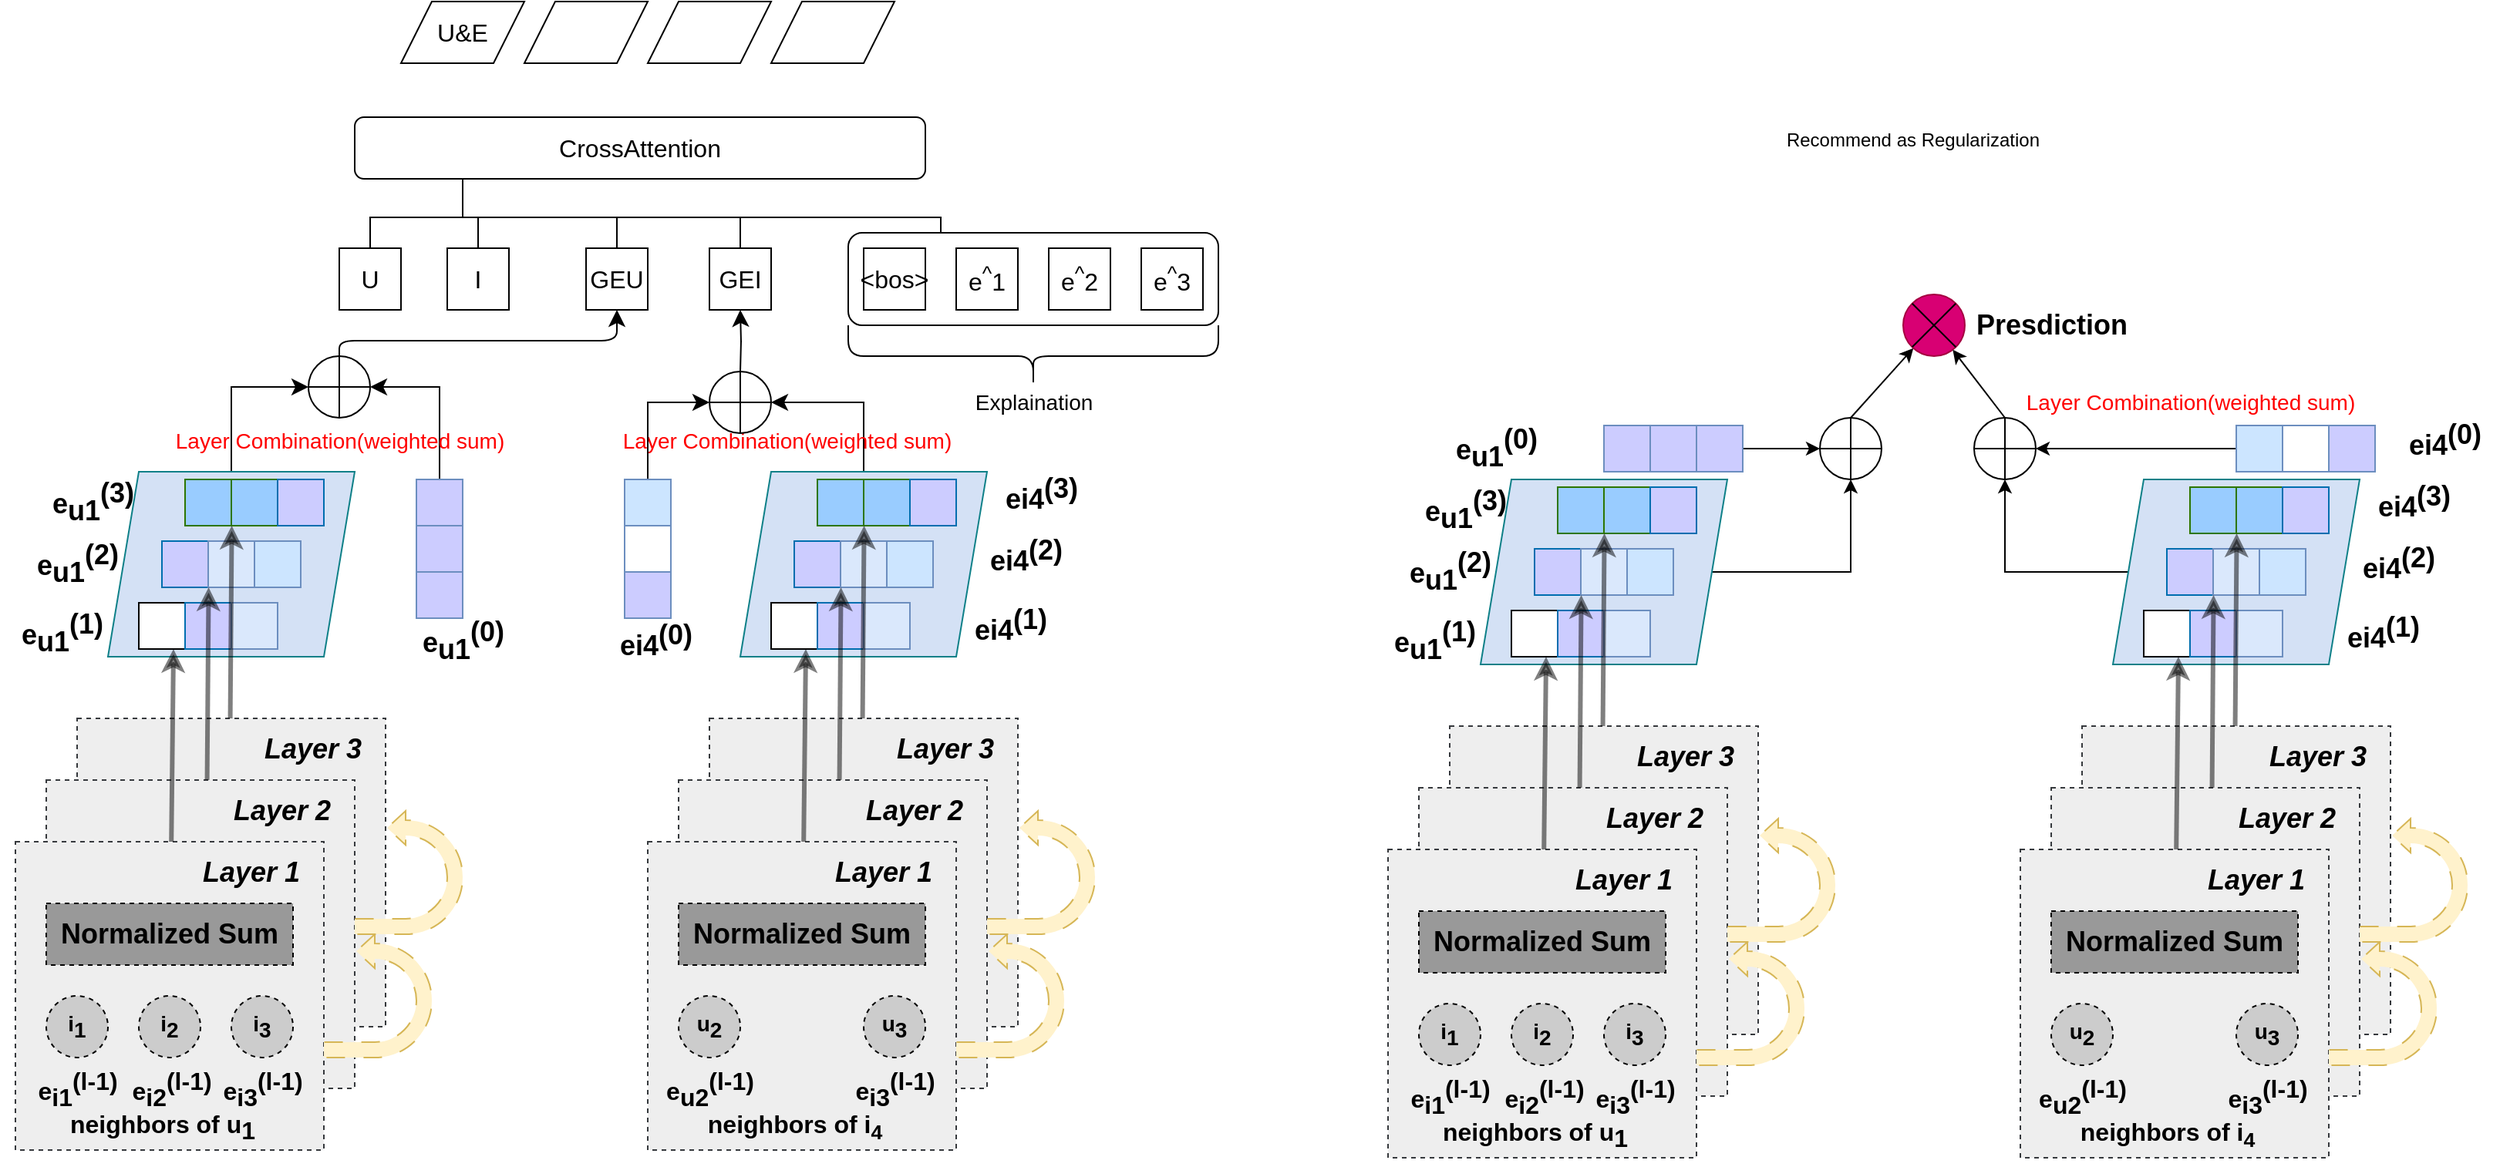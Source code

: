 <mxfile version="20.8.20" type="github" pages="2">
  <diagram name="第 1 页" id="6A69kBXLV3pPt3YaCDEA">
    <mxGraphModel dx="2119" dy="1463" grid="1" gridSize="10" guides="1" tooltips="1" connect="1" arrows="1" fold="1" page="1" pageScale="1" pageWidth="827" pageHeight="1169" math="0" shadow="0">
      <root>
        <mxCell id="0" />
        <mxCell id="1" parent="0" />
        <mxCell id="EzklrKMXd0RsQDfPtfxi-17" value="" style="rounded=1;whiteSpace=wrap;html=1;fontSize=16;" vertex="1" parent="1">
          <mxGeometry x="-390" y="-10" width="240" height="60" as="geometry" />
        </mxCell>
        <mxCell id="16Ufw4QIN5W4IYfzzf8h-66" value="" style="whiteSpace=wrap;html=1;aspect=fixed;strokeColor=#36393d;fillColor=#eeeeee;dashed=1;rounded=0;" parent="1" vertex="1">
          <mxGeometry y="310" width="200" height="200" as="geometry" />
        </mxCell>
        <mxCell id="16Ufw4QIN5W4IYfzzf8h-67" value="" style="whiteSpace=wrap;html=1;aspect=fixed;strokeColor=#36393d;fillColor=#eeeeee;dashed=1;rounded=0;" parent="1" vertex="1">
          <mxGeometry x="-20" y="350" width="200" height="200" as="geometry" />
        </mxCell>
        <mxCell id="16Ufw4QIN5W4IYfzzf8h-52" value="" style="whiteSpace=wrap;html=1;aspect=fixed;strokeColor=#36393d;fillColor=#eeeeee;dashed=1;rounded=0;" parent="1" vertex="1">
          <mxGeometry x="-40" y="390" width="200" height="200" as="geometry" />
        </mxCell>
        <mxCell id="16Ufw4QIN5W4IYfzzf8h-53" value="Normalized Sum" style="rounded=0;whiteSpace=wrap;html=1;strokeColor=default;fillColor=#999999;dashed=1;fontStyle=1;fontSize=18;" parent="1" vertex="1">
          <mxGeometry x="-20" y="430" width="160" height="40" as="geometry" />
        </mxCell>
        <mxCell id="16Ufw4QIN5W4IYfzzf8h-58" value="e&lt;sub style=&quot;font-size: 16px;&quot;&gt;i2&lt;/sub&gt;&lt;sup style=&quot;font-size: 16px;&quot;&gt;(l-1)&lt;/sup&gt;" style="text;html=1;align=center;verticalAlign=middle;resizable=0;points=[];autosize=1;strokeColor=none;fillColor=none;fontSize=16;fontStyle=1;rounded=0;" parent="1" vertex="1">
          <mxGeometry x="21" y="530" width="80" height="40" as="geometry" />
        </mxCell>
        <mxCell id="16Ufw4QIN5W4IYfzzf8h-59" value="i&lt;sub style=&quot;font-size: 14px;&quot;&gt;2&lt;/sub&gt;" style="ellipse;whiteSpace=wrap;html=1;aspect=fixed;dashed=1;strokeColor=default;fillColor=#CCCCCC;fontStyle=1;fontSize=14;rounded=0;" parent="1" vertex="1">
          <mxGeometry x="40" y="490" width="40" height="40" as="geometry" />
        </mxCell>
        <mxCell id="16Ufw4QIN5W4IYfzzf8h-61" value="e&lt;sub style=&quot;font-size: 16px;&quot;&gt;i3&lt;/sub&gt;&lt;sup style=&quot;font-size: 16px;&quot;&gt;(l-1)&lt;/sup&gt;" style="text;html=1;align=center;verticalAlign=middle;resizable=0;points=[];autosize=1;strokeColor=none;fillColor=none;fontSize=16;fontStyle=1;rounded=0;" parent="1" vertex="1">
          <mxGeometry x="80" y="530" width="80" height="40" as="geometry" />
        </mxCell>
        <mxCell id="16Ufw4QIN5W4IYfzzf8h-62" value="i&lt;sub style=&quot;font-size: 14px;&quot;&gt;3&lt;/sub&gt;" style="ellipse;whiteSpace=wrap;html=1;aspect=fixed;dashed=1;strokeColor=default;fillColor=#CCCCCC;fontStyle=1;fontSize=14;rounded=0;" parent="1" vertex="1">
          <mxGeometry x="100" y="490" width="40" height="40" as="geometry" />
        </mxCell>
        <mxCell id="16Ufw4QIN5W4IYfzzf8h-63" value="e&lt;sub style=&quot;font-size: 16px;&quot;&gt;i1&lt;/sub&gt;&lt;sup style=&quot;font-size: 16px;&quot;&gt;(l-1)&lt;/sup&gt;" style="text;html=1;align=center;verticalAlign=middle;resizable=0;points=[];autosize=1;strokeColor=none;fillColor=none;fontSize=16;fontStyle=1;rounded=0;" parent="1" vertex="1">
          <mxGeometry x="-40" y="530" width="80" height="40" as="geometry" />
        </mxCell>
        <mxCell id="16Ufw4QIN5W4IYfzzf8h-64" value="i&lt;sub style=&quot;font-size: 14px;&quot;&gt;1&lt;/sub&gt;" style="ellipse;whiteSpace=wrap;html=1;aspect=fixed;dashed=1;strokeColor=default;fillColor=#CCCCCC;fontStyle=1;fontSize=14;rounded=0;" parent="1" vertex="1">
          <mxGeometry x="-20" y="490" width="40" height="40" as="geometry" />
        </mxCell>
        <mxCell id="16Ufw4QIN5W4IYfzzf8h-65" value="neighbors of u&lt;sub style=&quot;font-size: 16px;&quot;&gt;1&lt;/sub&gt;" style="text;html=1;align=center;verticalAlign=middle;resizable=0;points=[];autosize=1;strokeColor=none;fillColor=none;fontSize=16;fontStyle=1;rounded=0;" parent="1" vertex="1">
          <mxGeometry x="-15" y="555" width="140" height="40" as="geometry" />
        </mxCell>
        <mxCell id="16Ufw4QIN5W4IYfzzf8h-68" value="&lt;b style=&quot;font-size: 18px;&quot;&gt;&lt;span style=&quot;font-size: 18px;&quot;&gt;&lt;i style=&quot;font-size: 18px;&quot;&gt;Layer 1&amp;nbsp;&lt;/i&gt;&lt;/span&gt;&lt;/b&gt;" style="text;html=1;align=center;verticalAlign=middle;resizable=0;points=[];autosize=1;strokeColor=none;fillColor=none;strokeWidth=2;fontSize=18;rounded=0;" parent="1" vertex="1">
          <mxGeometry x="70" y="390" width="90" height="40" as="geometry" />
        </mxCell>
        <mxCell id="16Ufw4QIN5W4IYfzzf8h-69" value="&lt;b style=&quot;font-size: 18px;&quot;&gt;&lt;span style=&quot;font-size: 18px;&quot;&gt;&lt;i style=&quot;font-size: 18px;&quot;&gt;Layer 2&amp;nbsp;&lt;/i&gt;&lt;/span&gt;&lt;/b&gt;" style="text;html=1;align=center;verticalAlign=middle;resizable=0;points=[];autosize=1;strokeColor=none;fillColor=none;strokeWidth=2;fontSize=18;rounded=0;" parent="1" vertex="1">
          <mxGeometry x="90" y="350" width="90" height="40" as="geometry" />
        </mxCell>
        <mxCell id="16Ufw4QIN5W4IYfzzf8h-70" value="&lt;b style=&quot;font-size: 18px;&quot;&gt;&lt;span style=&quot;font-size: 18px;&quot;&gt;&lt;i style=&quot;font-size: 18px;&quot;&gt;Layer 3&amp;nbsp;&lt;/i&gt;&lt;/span&gt;&lt;/b&gt;" style="text;html=1;align=center;verticalAlign=middle;resizable=0;points=[];autosize=1;strokeColor=none;fillColor=none;strokeWidth=2;fontSize=18;fontStyle=0;rounded=0;" parent="1" vertex="1">
          <mxGeometry x="110" y="310" width="90" height="40" as="geometry" />
        </mxCell>
        <mxCell id="Y4dpadBTWqPQi7u4R4Bw-3" style="edgeStyle=orthogonalEdgeStyle;rounded=0;orthogonalLoop=1;jettySize=auto;html=1;entryX=0.5;entryY=1;entryDx=0;entryDy=0;" parent="1" source="Y4dpadBTWqPQi7u4R4Bw-4" target="Y4dpadBTWqPQi7u4R4Bw-23" edge="1">
          <mxGeometry relative="1" as="geometry" />
        </mxCell>
        <mxCell id="Y4dpadBTWqPQi7u4R4Bw-4" value="" style="shape=parallelogram;perimeter=parallelogramPerimeter;whiteSpace=wrap;html=1;fixedSize=1;fillColor=#D4E1F5;strokeColor=#0e8088;rounded=0;" parent="1" vertex="1">
          <mxGeometry x="20" y="150" width="160" height="120" as="geometry" />
        </mxCell>
        <mxCell id="Y4dpadBTWqPQi7u4R4Bw-5" value="" style="whiteSpace=wrap;html=1;aspect=fixed;fillColor=#99CCFF;fontColor=#ffffff;strokeColor=#2D7600;rounded=0;" parent="1" vertex="1">
          <mxGeometry x="70" y="155" width="30" height="30" as="geometry" />
        </mxCell>
        <mxCell id="Y4dpadBTWqPQi7u4R4Bw-6" value="" style="whiteSpace=wrap;html=1;aspect=fixed;fillColor=#99CCFF;fontColor=#ffffff;strokeColor=#2D7600;rounded=0;" parent="1" vertex="1">
          <mxGeometry x="100" y="155" width="30" height="30" as="geometry" />
        </mxCell>
        <mxCell id="Y4dpadBTWqPQi7u4R4Bw-7" value="" style="whiteSpace=wrap;html=1;aspect=fixed;strokeColor=#006EAF;fillColor=#CCCCFF;fontColor=#ffffff;rounded=0;" parent="1" vertex="1">
          <mxGeometry x="130" y="155" width="30" height="30" as="geometry" />
        </mxCell>
        <mxCell id="Y4dpadBTWqPQi7u4R4Bw-8" value="" style="whiteSpace=wrap;html=1;aspect=fixed;strokeColor=#006EAF;fillColor=#CCCCFF;fontColor=#ffffff;rounded=0;" parent="1" vertex="1">
          <mxGeometry x="55" y="195" width="30" height="30" as="geometry" />
        </mxCell>
        <mxCell id="Y4dpadBTWqPQi7u4R4Bw-9" value="" style="whiteSpace=wrap;html=1;aspect=fixed;strokeColor=#6c8ebf;fillColor=#dae8fc;gradientColor=none;rounded=0;" parent="1" vertex="1">
          <mxGeometry x="85" y="195" width="30" height="30" as="geometry" />
        </mxCell>
        <mxCell id="Y4dpadBTWqPQi7u4R4Bw-10" value="" style="whiteSpace=wrap;html=1;aspect=fixed;strokeColor=#6c8ebf;fillColor=#CCE5FF;gradientColor=none;rounded=0;" parent="1" vertex="1">
          <mxGeometry x="115" y="195" width="30" height="30" as="geometry" />
        </mxCell>
        <mxCell id="Y4dpadBTWqPQi7u4R4Bw-11" value="" style="whiteSpace=wrap;html=1;aspect=fixed;rounded=0;" parent="1" vertex="1">
          <mxGeometry x="40" y="235" width="30" height="30" as="geometry" />
        </mxCell>
        <mxCell id="Y4dpadBTWqPQi7u4R4Bw-12" value="" style="whiteSpace=wrap;html=1;aspect=fixed;fillColor=#CCCCFF;fontColor=#ffffff;strokeColor=#006EAF;rounded=0;" parent="1" vertex="1">
          <mxGeometry x="70" y="235" width="30" height="30" as="geometry" />
        </mxCell>
        <mxCell id="Y4dpadBTWqPQi7u4R4Bw-13" value="" style="whiteSpace=wrap;html=1;aspect=fixed;strokeColor=#6c8ebf;fillColor=#dae8fc;gradientColor=none;rounded=0;" parent="1" vertex="1">
          <mxGeometry x="100" y="235" width="30" height="30" as="geometry" />
        </mxCell>
        <mxCell id="Y4dpadBTWqPQi7u4R4Bw-14" value="e&lt;sub style=&quot;font-size: 18px;&quot;&gt;u1&lt;/sub&gt;&lt;sup style=&quot;font-size: 18px;&quot;&gt;(3)&lt;/sup&gt;" style="text;html=1;align=center;verticalAlign=middle;resizable=0;points=[];autosize=1;strokeColor=none;fillColor=none;fontStyle=1;fontSize=18;rounded=0;" parent="1" vertex="1">
          <mxGeometry x="-30" y="145" width="80" height="50" as="geometry" />
        </mxCell>
        <mxCell id="Y4dpadBTWqPQi7u4R4Bw-15" value="e&lt;sub style=&quot;font-size: 18px;&quot;&gt;u1&lt;/sub&gt;&lt;sup style=&quot;font-size: 18px;&quot;&gt;(2)&lt;/sup&gt;" style="text;html=1;align=center;verticalAlign=middle;resizable=0;points=[];autosize=1;strokeColor=none;fillColor=none;fontStyle=1;fontSize=18;rounded=0;" parent="1" vertex="1">
          <mxGeometry x="-40" y="185" width="80" height="50" as="geometry" />
        </mxCell>
        <mxCell id="Y4dpadBTWqPQi7u4R4Bw-16" value="e&lt;sub style=&quot;font-size: 18px;&quot;&gt;u1&lt;/sub&gt;&lt;sup style=&quot;font-size: 18px;&quot;&gt;(1)&lt;/sup&gt;" style="text;html=1;align=center;verticalAlign=middle;resizable=0;points=[];autosize=1;strokeColor=none;fillColor=none;fontStyle=1;fontSize=18;rounded=0;" parent="1" vertex="1">
          <mxGeometry x="-50" y="230" width="80" height="50" as="geometry" />
        </mxCell>
        <mxCell id="Y4dpadBTWqPQi7u4R4Bw-29" value="" style="endArrow=classic;html=1;rounded=0;entryX=0.75;entryY=1;entryDx=0;entryDy=0;strokeWidth=3;opacity=50;" parent="1" edge="1">
          <mxGeometry width="50" height="50" relative="1" as="geometry">
            <mxPoint x="84.29" y="350" as="sourcePoint" />
            <mxPoint x="85.29" y="225" as="targetPoint" />
          </mxGeometry>
        </mxCell>
        <mxCell id="Y4dpadBTWqPQi7u4R4Bw-17" value="e&lt;sub style=&quot;font-size: 18px;&quot;&gt;u1&lt;/sub&gt;&lt;sup style=&quot;font-size: 18px;&quot;&gt;(0)&lt;/sup&gt;" style="text;html=1;align=center;verticalAlign=middle;resizable=0;points=[];autosize=1;strokeColor=none;fillColor=none;fontStyle=1;fontSize=18;rounded=0;" parent="1" vertex="1">
          <mxGeometry x="-10" y="105" width="80" height="50" as="geometry" />
        </mxCell>
        <mxCell id="Y4dpadBTWqPQi7u4R4Bw-18" value="" style="whiteSpace=wrap;html=1;aspect=fixed;fillColor=#CCCCFF;strokeColor=#6c8ebf;gradientColor=none;rounded=0;" parent="1" vertex="1">
          <mxGeometry x="100" y="115" width="30" height="30" as="geometry" />
        </mxCell>
        <mxCell id="Y4dpadBTWqPQi7u4R4Bw-19" style="edgeStyle=orthogonalEdgeStyle;rounded=0;orthogonalLoop=1;jettySize=auto;html=1;startArrow=none;" parent="1" source="Y4dpadBTWqPQi7u4R4Bw-77" edge="1">
          <mxGeometry relative="1" as="geometry">
            <mxPoint x="240" y="130" as="targetPoint" />
          </mxGeometry>
        </mxCell>
        <mxCell id="Y4dpadBTWqPQi7u4R4Bw-20" value="" style="whiteSpace=wrap;html=1;aspect=fixed;strokeColor=#6c8ebf;fillColor=#CCCCFF;gradientColor=none;rounded=0;" parent="1" vertex="1">
          <mxGeometry x="130" y="115" width="30" height="30" as="geometry" />
        </mxCell>
        <mxCell id="Y4dpadBTWqPQi7u4R4Bw-28" value="" style="endArrow=classic;html=1;rounded=0;entryX=0.75;entryY=1;entryDx=0;entryDy=0;strokeWidth=3;opacity=50;labelBackgroundColor=default;labelBorderColor=none;fontStyle=0;shadow=0;" parent="1" source="16Ufw4QIN5W4IYfzzf8h-52" target="Y4dpadBTWqPQi7u4R4Bw-11" edge="1">
          <mxGeometry width="50" height="50" relative="1" as="geometry">
            <mxPoint x="440" y="300" as="sourcePoint" />
            <mxPoint x="490" y="250" as="targetPoint" />
          </mxGeometry>
        </mxCell>
        <mxCell id="Y4dpadBTWqPQi7u4R4Bw-30" value="" style="endArrow=classic;html=1;rounded=0;entryX=0.75;entryY=1;entryDx=0;entryDy=0;strokeWidth=3;opacity=50;jumpStyle=arc;jumpSize=6;" parent="1" edge="1">
          <mxGeometry width="50" height="50" relative="1" as="geometry">
            <mxPoint x="99.29" y="310" as="sourcePoint" />
            <mxPoint x="100.29" y="185" as="targetPoint" />
          </mxGeometry>
        </mxCell>
        <mxCell id="Y4dpadBTWqPQi7u4R4Bw-33" value="" style="html=1;shadow=0;dashed=1;align=center;verticalAlign=middle;shape=mxgraph.arrows2.uTurnArrow;dy=5;arrowHead=22.06;dx2=12;rotation=0;flipH=1;dashPattern=12 12;fillColor=#fff2cc;strokeColor=#d6b656;rounded=0;" parent="1" vertex="1">
          <mxGeometry x="160" y="450" width="70" height="80" as="geometry" />
        </mxCell>
        <mxCell id="Y4dpadBTWqPQi7u4R4Bw-34" value="" style="html=1;shadow=0;dashed=1;align=center;verticalAlign=middle;shape=mxgraph.arrows2.uTurnArrow;dy=5;arrowHead=22.06;dx2=12;rotation=0;flipH=1;dashPattern=12 12;fillColor=#fff2cc;strokeColor=#d6b656;rounded=0;" parent="1" vertex="1">
          <mxGeometry x="180" y="370" width="70" height="80" as="geometry" />
        </mxCell>
        <mxCell id="Y4dpadBTWqPQi7u4R4Bw-35" value="" style="whiteSpace=wrap;html=1;aspect=fixed;strokeColor=#36393d;fillColor=#eeeeee;dashed=1;rounded=0;" parent="1" vertex="1">
          <mxGeometry x="410" y="310" width="200" height="200" as="geometry" />
        </mxCell>
        <mxCell id="Y4dpadBTWqPQi7u4R4Bw-36" value="" style="whiteSpace=wrap;html=1;aspect=fixed;strokeColor=#36393d;fillColor=#eeeeee;dashed=1;rounded=0;" parent="1" vertex="1">
          <mxGeometry x="390" y="350" width="200" height="200" as="geometry" />
        </mxCell>
        <mxCell id="Y4dpadBTWqPQi7u4R4Bw-37" value="" style="whiteSpace=wrap;html=1;aspect=fixed;strokeColor=#36393d;fillColor=#eeeeee;dashed=1;rounded=0;" parent="1" vertex="1">
          <mxGeometry x="370" y="390" width="200" height="200" as="geometry" />
        </mxCell>
        <mxCell id="Y4dpadBTWqPQi7u4R4Bw-38" value="Normalized Sum" style="rounded=0;whiteSpace=wrap;html=1;strokeColor=default;fillColor=#999999;dashed=1;fontStyle=1;fontSize=18;" parent="1" vertex="1">
          <mxGeometry x="390" y="430" width="160" height="40" as="geometry" />
        </mxCell>
        <mxCell id="Y4dpadBTWqPQi7u4R4Bw-41" value="e&lt;sub style=&quot;font-size: 16px;&quot;&gt;i3&lt;/sub&gt;&lt;sup style=&quot;font-size: 16px;&quot;&gt;(l-1)&lt;/sup&gt;" style="text;html=1;align=center;verticalAlign=middle;resizable=0;points=[];autosize=1;strokeColor=none;fillColor=none;fontSize=16;fontStyle=1;rounded=0;" parent="1" vertex="1">
          <mxGeometry x="490" y="530" width="80" height="40" as="geometry" />
        </mxCell>
        <mxCell id="Y4dpadBTWqPQi7u4R4Bw-42" value="u&lt;sub style=&quot;font-size: 14px;&quot;&gt;&lt;font style=&quot;font-size: 14px;&quot;&gt;3&lt;/font&gt;&lt;/sub&gt;" style="ellipse;whiteSpace=wrap;html=1;aspect=fixed;dashed=1;strokeColor=default;fillColor=#CCCCCC;fontSize=14;fontStyle=1;rounded=0;" parent="1" vertex="1">
          <mxGeometry x="510" y="490" width="40" height="40" as="geometry" />
        </mxCell>
        <mxCell id="Y4dpadBTWqPQi7u4R4Bw-43" value="e&lt;sub style=&quot;font-size: 16px;&quot;&gt;u2&lt;/sub&gt;&lt;sup style=&quot;font-size: 16px;&quot;&gt;(l-1)&lt;/sup&gt;" style="text;html=1;align=center;verticalAlign=middle;resizable=0;points=[];autosize=1;strokeColor=none;fillColor=none;fontSize=16;fontStyle=1;rounded=0;" parent="1" vertex="1">
          <mxGeometry x="370" y="530" width="80" height="40" as="geometry" />
        </mxCell>
        <mxCell id="Y4dpadBTWqPQi7u4R4Bw-44" value="u&lt;sub style=&quot;font-size: 14px;&quot;&gt;2&lt;/sub&gt;" style="ellipse;whiteSpace=wrap;html=1;aspect=fixed;dashed=1;strokeColor=default;fillColor=#CCCCCC;fontSize=14;fontStyle=1;rounded=0;" parent="1" vertex="1">
          <mxGeometry x="390" y="490" width="40" height="40" as="geometry" />
        </mxCell>
        <mxCell id="Y4dpadBTWqPQi7u4R4Bw-45" value="neighbors of i&lt;span style=&quot;font-size: 16px;&quot;&gt;&lt;sub&gt;4&lt;/sub&gt;&lt;/span&gt;" style="text;html=1;align=center;verticalAlign=middle;resizable=0;points=[];autosize=1;strokeColor=none;fillColor=none;fontSize=16;fontStyle=1;rounded=0;" parent="1" vertex="1">
          <mxGeometry x="395" y="555" width="140" height="40" as="geometry" />
        </mxCell>
        <mxCell id="Y4dpadBTWqPQi7u4R4Bw-46" value="&lt;b style=&quot;font-size: 18px;&quot;&gt;&lt;span style=&quot;font-size: 18px;&quot;&gt;&lt;i style=&quot;font-size: 18px;&quot;&gt;Layer 1&amp;nbsp;&lt;/i&gt;&lt;/span&gt;&lt;/b&gt;" style="text;html=1;align=center;verticalAlign=middle;resizable=0;points=[];autosize=1;strokeColor=none;fillColor=none;strokeWidth=2;fontSize=18;rounded=0;" parent="1" vertex="1">
          <mxGeometry x="480" y="390" width="90" height="40" as="geometry" />
        </mxCell>
        <mxCell id="Y4dpadBTWqPQi7u4R4Bw-47" value="&lt;b style=&quot;font-size: 18px;&quot;&gt;&lt;span style=&quot;font-size: 18px;&quot;&gt;&lt;i style=&quot;font-size: 18px;&quot;&gt;Layer 2&amp;nbsp;&lt;/i&gt;&lt;/span&gt;&lt;/b&gt;" style="text;html=1;align=center;verticalAlign=middle;resizable=0;points=[];autosize=1;strokeColor=none;fillColor=none;strokeWidth=2;fontSize=18;rounded=0;" parent="1" vertex="1">
          <mxGeometry x="500" y="350" width="90" height="40" as="geometry" />
        </mxCell>
        <mxCell id="Y4dpadBTWqPQi7u4R4Bw-48" value="&lt;b style=&quot;font-size: 18px;&quot;&gt;&lt;span style=&quot;font-size: 18px;&quot;&gt;&lt;i style=&quot;font-size: 18px;&quot;&gt;Layer 3&amp;nbsp;&lt;/i&gt;&lt;/span&gt;&lt;/b&gt;" style="text;html=1;align=center;verticalAlign=middle;resizable=0;points=[];autosize=1;strokeColor=none;fillColor=none;strokeWidth=2;fontSize=18;fontStyle=0;rounded=0;" parent="1" vertex="1">
          <mxGeometry x="520" y="310" width="90" height="40" as="geometry" />
        </mxCell>
        <mxCell id="Y4dpadBTWqPQi7u4R4Bw-49" style="edgeStyle=orthogonalEdgeStyle;rounded=0;orthogonalLoop=1;jettySize=auto;html=1;entryX=0.5;entryY=1;entryDx=0;entryDy=0;" parent="1" source="Y4dpadBTWqPQi7u4R4Bw-50" target="Y4dpadBTWqPQi7u4R4Bw-70" edge="1">
          <mxGeometry relative="1" as="geometry" />
        </mxCell>
        <mxCell id="Y4dpadBTWqPQi7u4R4Bw-50" value="" style="shape=parallelogram;perimeter=parallelogramPerimeter;whiteSpace=wrap;html=1;fixedSize=1;fillColor=#D4E1F5;strokeColor=#0e8088;rounded=0;" parent="1" vertex="1">
          <mxGeometry x="430" y="150" width="160" height="120" as="geometry" />
        </mxCell>
        <mxCell id="Y4dpadBTWqPQi7u4R4Bw-51" value="" style="whiteSpace=wrap;html=1;aspect=fixed;fillColor=#99CCFF;fontColor=#ffffff;strokeColor=#2D7600;rounded=0;" parent="1" vertex="1">
          <mxGeometry x="480" y="155" width="30" height="30" as="geometry" />
        </mxCell>
        <mxCell id="Y4dpadBTWqPQi7u4R4Bw-52" value="" style="whiteSpace=wrap;html=1;aspect=fixed;fillColor=#99CCFF;fontColor=#ffffff;strokeColor=#2D7600;rounded=0;" parent="1" vertex="1">
          <mxGeometry x="510" y="155" width="30" height="30" as="geometry" />
        </mxCell>
        <mxCell id="Y4dpadBTWqPQi7u4R4Bw-53" value="" style="whiteSpace=wrap;html=1;aspect=fixed;strokeColor=#006EAF;fillColor=#CCCCFF;fontColor=#ffffff;rounded=0;" parent="1" vertex="1">
          <mxGeometry x="540" y="155" width="30" height="30" as="geometry" />
        </mxCell>
        <mxCell id="Y4dpadBTWqPQi7u4R4Bw-54" value="" style="whiteSpace=wrap;html=1;aspect=fixed;strokeColor=#006EAF;fillColor=#CCCCFF;fontColor=#ffffff;rounded=0;" parent="1" vertex="1">
          <mxGeometry x="465" y="195" width="30" height="30" as="geometry" />
        </mxCell>
        <mxCell id="Y4dpadBTWqPQi7u4R4Bw-55" value="" style="whiteSpace=wrap;html=1;aspect=fixed;strokeColor=#6c8ebf;fillColor=#dae8fc;gradientColor=none;rounded=0;" parent="1" vertex="1">
          <mxGeometry x="495" y="195" width="30" height="30" as="geometry" />
        </mxCell>
        <mxCell id="Y4dpadBTWqPQi7u4R4Bw-56" value="" style="whiteSpace=wrap;html=1;aspect=fixed;strokeColor=#6c8ebf;fillColor=#CCE5FF;gradientColor=none;rounded=0;" parent="1" vertex="1">
          <mxGeometry x="525" y="195" width="30" height="30" as="geometry" />
        </mxCell>
        <mxCell id="Y4dpadBTWqPQi7u4R4Bw-57" value="" style="whiteSpace=wrap;html=1;aspect=fixed;rounded=0;" parent="1" vertex="1">
          <mxGeometry x="450" y="235" width="30" height="30" as="geometry" />
        </mxCell>
        <mxCell id="Y4dpadBTWqPQi7u4R4Bw-58" value="" style="whiteSpace=wrap;html=1;aspect=fixed;fillColor=#CCCCFF;fontColor=#ffffff;strokeColor=#006EAF;rounded=0;" parent="1" vertex="1">
          <mxGeometry x="480" y="235" width="30" height="30" as="geometry" />
        </mxCell>
        <mxCell id="Y4dpadBTWqPQi7u4R4Bw-59" value="" style="whiteSpace=wrap;html=1;aspect=fixed;strokeColor=#6c8ebf;fillColor=#dae8fc;gradientColor=none;rounded=0;" parent="1" vertex="1">
          <mxGeometry x="510" y="235" width="30" height="30" as="geometry" />
        </mxCell>
        <mxCell id="Y4dpadBTWqPQi7u4R4Bw-60" value="ei4&lt;sup style=&quot;font-size: 18px;&quot;&gt;(3)&lt;/sup&gt;" style="text;html=1;align=center;verticalAlign=middle;resizable=0;points=[];autosize=1;strokeColor=none;fillColor=none;fontStyle=1;fontSize=18;rounded=0;" parent="1" vertex="1">
          <mxGeometry x="590" y="145" width="70" height="40" as="geometry" />
        </mxCell>
        <mxCell id="Y4dpadBTWqPQi7u4R4Bw-61" value="ei4&lt;sup style=&quot;font-size: 18px;&quot;&gt;(2)&lt;/sup&gt;" style="text;html=1;align=center;verticalAlign=middle;resizable=0;points=[];autosize=1;strokeColor=none;fillColor=none;fontStyle=1;fontSize=18;rounded=0;" parent="1" vertex="1">
          <mxGeometry x="580" y="185" width="70" height="40" as="geometry" />
        </mxCell>
        <mxCell id="Y4dpadBTWqPQi7u4R4Bw-62" value="ei4&lt;sup style=&quot;font-size: 18px;&quot;&gt;(1)&lt;/sup&gt;" style="text;html=1;align=center;verticalAlign=middle;resizable=0;points=[];autosize=1;strokeColor=none;fillColor=none;fontStyle=1;fontSize=18;rounded=0;" parent="1" vertex="1">
          <mxGeometry x="570" y="230" width="70" height="40" as="geometry" />
        </mxCell>
        <mxCell id="Y4dpadBTWqPQi7u4R4Bw-63" value="" style="endArrow=classic;html=1;rounded=0;entryX=0.75;entryY=1;entryDx=0;entryDy=0;strokeWidth=3;opacity=50;" parent="1" edge="1">
          <mxGeometry width="50" height="50" relative="1" as="geometry">
            <mxPoint x="494.29" y="350" as="sourcePoint" />
            <mxPoint x="495.29" y="225" as="targetPoint" />
          </mxGeometry>
        </mxCell>
        <mxCell id="Y4dpadBTWqPQi7u4R4Bw-64" value="ei4&lt;sup style=&quot;font-size: 18px;&quot;&gt;(0)&lt;/sup&gt;" style="text;html=1;align=center;verticalAlign=middle;resizable=0;points=[];autosize=1;strokeColor=none;fillColor=none;fontStyle=1;fontSize=18;rounded=0;" parent="1" vertex="1">
          <mxGeometry x="610" y="105" width="70" height="40" as="geometry" />
        </mxCell>
        <mxCell id="Y4dpadBTWqPQi7u4R4Bw-83" style="edgeStyle=orthogonalEdgeStyle;rounded=0;jumpStyle=none;jumpSize=6;orthogonalLoop=1;jettySize=auto;html=1;shadow=0;labelBackgroundColor=default;labelBorderColor=none;strokeWidth=1;fontSize=16;" parent="1" source="Y4dpadBTWqPQi7u4R4Bw-65" edge="1">
          <mxGeometry relative="1" as="geometry">
            <mxPoint x="380" y="130" as="targetPoint" />
          </mxGeometry>
        </mxCell>
        <mxCell id="Y4dpadBTWqPQi7u4R4Bw-65" value="" style="whiteSpace=wrap;html=1;aspect=fixed;fillColor=#CCE5FF;strokeColor=#6c8ebf;gradientColor=none;rounded=0;" parent="1" vertex="1">
          <mxGeometry x="510" y="115" width="30" height="30" as="geometry" />
        </mxCell>
        <mxCell id="Y4dpadBTWqPQi7u4R4Bw-67" value="" style="whiteSpace=wrap;html=1;aspect=fixed;strokeColor=#6c8ebf;fillColor=#FFFFFF;gradientColor=none;rounded=0;" parent="1" vertex="1">
          <mxGeometry x="540" y="115" width="30" height="30" as="geometry" />
        </mxCell>
        <mxCell id="Y4dpadBTWqPQi7u4R4Bw-73" value="" style="endArrow=classic;html=1;rounded=0;entryX=0.75;entryY=1;entryDx=0;entryDy=0;strokeWidth=3;opacity=50;labelBackgroundColor=default;labelBorderColor=none;fontStyle=0;shadow=0;" parent="1" source="Y4dpadBTWqPQi7u4R4Bw-37" target="Y4dpadBTWqPQi7u4R4Bw-57" edge="1">
          <mxGeometry width="50" height="50" relative="1" as="geometry">
            <mxPoint x="850" y="300" as="sourcePoint" />
            <mxPoint x="900" y="250" as="targetPoint" />
          </mxGeometry>
        </mxCell>
        <mxCell id="Y4dpadBTWqPQi7u4R4Bw-74" value="" style="endArrow=classic;html=1;rounded=0;entryX=0.75;entryY=1;entryDx=0;entryDy=0;strokeWidth=3;opacity=50;jumpStyle=arc;jumpSize=6;" parent="1" edge="1">
          <mxGeometry width="50" height="50" relative="1" as="geometry">
            <mxPoint x="509.29" y="310" as="sourcePoint" />
            <mxPoint x="510.29" y="185" as="targetPoint" />
          </mxGeometry>
        </mxCell>
        <mxCell id="Y4dpadBTWqPQi7u4R4Bw-75" value="" style="html=1;shadow=0;dashed=1;align=center;verticalAlign=middle;shape=mxgraph.arrows2.uTurnArrow;dy=5;arrowHead=22.06;dx2=12;rotation=0;flipH=1;dashPattern=12 12;fillColor=#fff2cc;strokeColor=#d6b656;rounded=0;" parent="1" vertex="1">
          <mxGeometry x="570" y="450" width="70" height="80" as="geometry" />
        </mxCell>
        <mxCell id="Y4dpadBTWqPQi7u4R4Bw-76" value="" style="html=1;shadow=0;dashed=1;align=center;verticalAlign=middle;shape=mxgraph.arrows2.uTurnArrow;dy=5;arrowHead=22.06;dx2=12;rotation=0;flipH=1;dashPattern=12 12;fillColor=#fff2cc;strokeColor=#d6b656;rounded=0;" parent="1" vertex="1">
          <mxGeometry x="590" y="370" width="70" height="80" as="geometry" />
        </mxCell>
        <mxCell id="Y4dpadBTWqPQi7u4R4Bw-77" value="" style="whiteSpace=wrap;html=1;aspect=fixed;fillColor=#CCCCFF;strokeColor=#6c8ebf;gradientColor=none;rounded=0;" parent="1" vertex="1">
          <mxGeometry x="160" y="115" width="30" height="30" as="geometry" />
        </mxCell>
        <mxCell id="Y4dpadBTWqPQi7u4R4Bw-79" value="" style="whiteSpace=wrap;html=1;aspect=fixed;strokeColor=#6c8ebf;fillColor=#CCCCFF;gradientColor=none;rounded=0;" parent="1" vertex="1">
          <mxGeometry x="570" y="115" width="30" height="30" as="geometry" />
        </mxCell>
        <mxCell id="Y4dpadBTWqPQi7u4R4Bw-70" value="" style="ellipse;whiteSpace=wrap;html=1;aspect=fixed;rounded=0;" parent="1" vertex="1">
          <mxGeometry x="340" y="110" width="40" height="40" as="geometry" />
        </mxCell>
        <mxCell id="Y4dpadBTWqPQi7u4R4Bw-71" value="" style="endArrow=none;html=1;rounded=0;exitX=0.5;exitY=1;exitDx=0;exitDy=0;entryX=0.5;entryY=0;entryDx=0;entryDy=0;" parent="1" source="Y4dpadBTWqPQi7u4R4Bw-70" target="Y4dpadBTWqPQi7u4R4Bw-70" edge="1">
          <mxGeometry width="50" height="50" relative="1" as="geometry">
            <mxPoint x="670" y="170" as="sourcePoint" />
            <mxPoint x="720" y="120" as="targetPoint" />
          </mxGeometry>
        </mxCell>
        <mxCell id="Y4dpadBTWqPQi7u4R4Bw-72" value="" style="endArrow=none;html=1;rounded=0;exitX=0;exitY=0.5;exitDx=0;exitDy=0;entryX=1;entryY=0.5;entryDx=0;entryDy=0;" parent="1" source="Y4dpadBTWqPQi7u4R4Bw-70" target="Y4dpadBTWqPQi7u4R4Bw-70" edge="1">
          <mxGeometry width="50" height="50" relative="1" as="geometry">
            <mxPoint x="670" y="170" as="sourcePoint" />
            <mxPoint x="720" y="120" as="targetPoint" />
          </mxGeometry>
        </mxCell>
        <mxCell id="Y4dpadBTWqPQi7u4R4Bw-23" value="" style="ellipse;whiteSpace=wrap;html=1;aspect=fixed;rounded=0;" parent="1" vertex="1">
          <mxGeometry x="240" y="110" width="40" height="40" as="geometry" />
        </mxCell>
        <mxCell id="Y4dpadBTWqPQi7u4R4Bw-24" value="" style="endArrow=none;html=1;rounded=0;exitX=0.5;exitY=1;exitDx=0;exitDy=0;entryX=0.5;entryY=0;entryDx=0;entryDy=0;" parent="1" source="Y4dpadBTWqPQi7u4R4Bw-23" target="Y4dpadBTWqPQi7u4R4Bw-23" edge="1">
          <mxGeometry width="50" height="50" relative="1" as="geometry">
            <mxPoint x="260" y="170" as="sourcePoint" />
            <mxPoint x="310" y="120" as="targetPoint" />
          </mxGeometry>
        </mxCell>
        <mxCell id="Y4dpadBTWqPQi7u4R4Bw-25" value="" style="endArrow=none;html=1;rounded=0;exitX=0;exitY=0.5;exitDx=0;exitDy=0;entryX=1;entryY=0.5;entryDx=0;entryDy=0;" parent="1" source="Y4dpadBTWqPQi7u4R4Bw-23" target="Y4dpadBTWqPQi7u4R4Bw-23" edge="1">
          <mxGeometry width="50" height="50" relative="1" as="geometry">
            <mxPoint x="260" y="170" as="sourcePoint" />
            <mxPoint x="310" y="120" as="targetPoint" />
          </mxGeometry>
        </mxCell>
        <mxCell id="Y4dpadBTWqPQi7u4R4Bw-84" value="" style="endArrow=classic;html=1;rounded=0;shadow=0;labelBackgroundColor=default;labelBorderColor=none;strokeWidth=1;fontSize=16;jumpStyle=none;jumpSize=6;exitX=0.5;exitY=0;exitDx=0;exitDy=0;" parent="1" source="Y4dpadBTWqPQi7u4R4Bw-23" target="Y4dpadBTWqPQi7u4R4Bw-86" edge="1">
          <mxGeometry width="50" height="50" relative="1" as="geometry">
            <mxPoint x="350" y="160" as="sourcePoint" />
            <mxPoint x="300" y="70" as="targetPoint" />
          </mxGeometry>
        </mxCell>
        <mxCell id="Y4dpadBTWqPQi7u4R4Bw-86" value="" style="ellipse;whiteSpace=wrap;html=1;aspect=fixed;strokeWidth=1;fontSize=16;fillColor=#d80073;fontColor=#ffffff;strokeColor=#A50040;rounded=0;" parent="1" vertex="1">
          <mxGeometry x="294" y="30" width="40" height="40" as="geometry" />
        </mxCell>
        <mxCell id="Y4dpadBTWqPQi7u4R4Bw-88" value="" style="endArrow=classic;html=1;rounded=0;shadow=0;labelBackgroundColor=default;labelBorderColor=none;strokeWidth=1;fontSize=16;jumpStyle=none;jumpSize=6;" parent="1" target="Y4dpadBTWqPQi7u4R4Bw-86" edge="1">
          <mxGeometry width="50" height="50" relative="1" as="geometry">
            <mxPoint x="360" y="110" as="sourcePoint" />
            <mxPoint x="400" y="110" as="targetPoint" />
          </mxGeometry>
        </mxCell>
        <mxCell id="Y4dpadBTWqPQi7u4R4Bw-89" value="" style="endArrow=none;html=1;rounded=0;shadow=0;labelBackgroundColor=default;labelBorderColor=none;strokeWidth=1;fontSize=16;jumpStyle=none;jumpSize=6;exitX=0;exitY=1;exitDx=0;exitDy=0;entryX=1;entryY=0;entryDx=0;entryDy=0;" parent="1" source="Y4dpadBTWqPQi7u4R4Bw-86" target="Y4dpadBTWqPQi7u4R4Bw-86" edge="1">
          <mxGeometry width="50" height="50" relative="1" as="geometry">
            <mxPoint x="270" y="190" as="sourcePoint" />
            <mxPoint x="320" y="140" as="targetPoint" />
          </mxGeometry>
        </mxCell>
        <mxCell id="Y4dpadBTWqPQi7u4R4Bw-90" value="" style="endArrow=none;html=1;rounded=0;shadow=0;labelBackgroundColor=default;labelBorderColor=none;strokeWidth=1;fontSize=16;jumpStyle=none;jumpSize=6;exitX=1;exitY=1;exitDx=0;exitDy=0;entryX=0;entryY=0;entryDx=0;entryDy=0;" parent="1" source="Y4dpadBTWqPQi7u4R4Bw-86" target="Y4dpadBTWqPQi7u4R4Bw-86" edge="1">
          <mxGeometry width="50" height="50" relative="1" as="geometry">
            <mxPoint x="270" y="190" as="sourcePoint" />
            <mxPoint x="320" y="140" as="targetPoint" />
          </mxGeometry>
        </mxCell>
        <mxCell id="Y4dpadBTWqPQi7u4R4Bw-91" value="Presdiction" style="text;html=1;align=center;verticalAlign=middle;resizable=0;points=[];autosize=1;strokeColor=none;fillColor=none;fontSize=18;fontStyle=1;rounded=0;" parent="1" vertex="1">
          <mxGeometry x="330" y="30" width="120" height="40" as="geometry" />
        </mxCell>
        <mxCell id="Y4dpadBTWqPQi7u4R4Bw-92" value="Layer Combination(weighted sum)" style="text;html=1;align=center;verticalAlign=middle;resizable=0;points=[];autosize=1;fontSize=14;strokeColor=none;fontColor=#FF0000;rounded=0;" parent="1" vertex="1">
          <mxGeometry x="360" y="85" width="240" height="30" as="geometry" />
        </mxCell>
        <mxCell id="N6SJ9HbbkFbKcCN09YMQ-1" value="&#xa;&lt;span style=&quot;padding: 0px; margin: 0px; color: transparent; position: absolute; cursor: text; transform-origin: 0% 0%; top: 0px; height: 0px; font-family: &amp;quot;Segoe UI&amp;quot;, Arial, &amp;quot;Microsoft Yahei&amp;quot;, sans-serif; font-size: 12px; font-style: normal; font-variant-ligatures: normal; font-variant-caps: normal; font-weight: 400; letter-spacing: normal; orphans: 2; text-align: start; text-indent: 0px; text-transform: none; widows: 2; word-spacing: 0px; -webkit-text-stroke-width: 0px; background-color: rgb(255, 255, 255); text-decoration-thickness: initial; text-decoration-style: initial; text-decoration-color: initial;&quot; id=&quot;page465R_mcid92&quot; class=&quot;markedContent&quot;&gt;&lt;span style=&quot;padding: 0px; margin: 0px; color: transparent; position: absolute; cursor: text; transform-origin: 0% 0%; left: 364.483px; top: 394.65px; font-size: 17.28px; font-family: sans-serif; transform: scaleX(0.863);&quot; dir=&quot;ltr&quot; role=&quot;presentation&quot;&gt;Recommendation&lt;/span&gt;&lt;/span&gt;&lt;span style=&quot;padding: 0px; margin: 0px; color: transparent; position: absolute; cursor: text; transform-origin: 0% 0%; top: 0px; height: 0px; font-family: &amp;quot;Segoe UI&amp;quot;, Arial, &amp;quot;Microsoft Yahei&amp;quot;, sans-serif; font-size: 12px; font-style: normal; font-variant-ligatures: normal; font-variant-caps: normal; font-weight: 400; letter-spacing: normal; orphans: 2; text-align: start; text-indent: 0px; text-transform: none; widows: 2; word-spacing: 0px; -webkit-text-stroke-width: 0px; background-color: rgb(255, 255, 255); text-decoration-thickness: initial; text-decoration-style: initial; text-decoration-color: initial;&quot; id=&quot;page465R_mcid93&quot; class=&quot;markedContent&quot;&gt;&lt;br style=&quot;padding: 0px; margin: 0px; color: transparent; position: absolute; cursor: text; transform-origin: 0% 0%;&quot; role=&quot;presentation&quot;&gt;&lt;span style=&quot;padding: 0px; margin: 0px; color: transparent; position: absolute; cursor: text; transform-origin: 0% 0%; left: 365.52px; top: 415.501px; font-size: 17.28px; font-family: sans-serif; transform: scaleX(0.908);&quot; dir=&quot;ltr&quot; role=&quot;presentation&quot;&gt;as&lt;/span&gt;&lt;/span&gt;&lt;span style=&quot;padding: 0px; margin: 0px; color: transparent; position: absolute; cursor: text; transform-origin: 0% 0%; top: 0px; height: 0px; font-family: &amp;quot;Segoe UI&amp;quot;, Arial, &amp;quot;Microsoft Yahei&amp;quot;, sans-serif; font-size: 12px; font-style: normal; font-variant-ligatures: normal; font-variant-caps: normal; font-weight: 400; letter-spacing: normal; orphans: 2; text-align: start; text-indent: 0px; text-transform: none; widows: 2; word-spacing: 0px; -webkit-text-stroke-width: 0px; background-color: rgb(255, 255, 255); text-decoration-thickness: initial; text-decoration-style: initial; text-decoration-color: initial;&quot; id=&quot;page465R_mcid94&quot; class=&quot;markedContent&quot;&gt;&lt;span style=&quot;padding: 0px; margin: 0px; color: transparent; position: absolute; cursor: text; transform-origin: 0% 0%; left: 381.452px; top: 415.501px; font-size: 17.28px; font-family: sans-serif;&quot; dir=&quot;ltr&quot; role=&quot;presentation&quot;&gt; &lt;/span&gt;&lt;span style=&quot;padding: 0px; margin: 0px; color: transparent; position: absolute; cursor: text; transform-origin: 0% 0%; left: 385.45px; top: 415.501px; font-size: 17.28px; font-family: sans-serif; transform: scaleX(0.88);&quot; dir=&quot;ltr&quot; role=&quot;presentation&quot;&gt;Regularization&lt;/span&gt;&lt;/span&gt;&#xa;&#xa;" style="text;whiteSpace=wrap;html=1;rotation=90;rounded=0;" parent="1" vertex="1">
          <mxGeometry x="240" y="-40" width="30" height="20" as="geometry" />
        </mxCell>
        <mxCell id="N6SJ9HbbkFbKcCN09YMQ-2" value="Recommend as Regularization" style="text;html=1;align=center;verticalAlign=middle;resizable=0;points=[];autosize=1;strokeColor=none;fillColor=none;rounded=0;" parent="1" vertex="1">
          <mxGeometry x="205" y="-85" width="190" height="30" as="geometry" />
        </mxCell>
        <mxCell id="FZgsj2UH0GxDPsiXMLNM-2" value="" style="whiteSpace=wrap;html=1;aspect=fixed;strokeColor=#36393d;fillColor=#eeeeee;dashed=1;rounded=0;" vertex="1" parent="1">
          <mxGeometry x="-890" y="305" width="200" height="200" as="geometry" />
        </mxCell>
        <mxCell id="FZgsj2UH0GxDPsiXMLNM-3" value="" style="whiteSpace=wrap;html=1;aspect=fixed;strokeColor=#36393d;fillColor=#eeeeee;dashed=1;rounded=0;" vertex="1" parent="1">
          <mxGeometry x="-910" y="345" width="200" height="200" as="geometry" />
        </mxCell>
        <mxCell id="FZgsj2UH0GxDPsiXMLNM-4" value="" style="whiteSpace=wrap;html=1;aspect=fixed;strokeColor=#36393d;fillColor=#eeeeee;dashed=1;rounded=0;" vertex="1" parent="1">
          <mxGeometry x="-930" y="385" width="200" height="200" as="geometry" />
        </mxCell>
        <mxCell id="FZgsj2UH0GxDPsiXMLNM-5" value="Normalized Sum" style="rounded=0;whiteSpace=wrap;html=1;strokeColor=default;fillColor=#999999;dashed=1;fontStyle=1;fontSize=18;" vertex="1" parent="1">
          <mxGeometry x="-910" y="425" width="160" height="40" as="geometry" />
        </mxCell>
        <mxCell id="FZgsj2UH0GxDPsiXMLNM-6" value="e&lt;sub style=&quot;font-size: 16px;&quot;&gt;i2&lt;/sub&gt;&lt;sup style=&quot;font-size: 16px;&quot;&gt;(l-1)&lt;/sup&gt;" style="text;html=1;align=center;verticalAlign=middle;resizable=0;points=[];autosize=1;strokeColor=none;fillColor=none;fontSize=16;fontStyle=1;rounded=0;" vertex="1" parent="1">
          <mxGeometry x="-869" y="525" width="80" height="40" as="geometry" />
        </mxCell>
        <mxCell id="FZgsj2UH0GxDPsiXMLNM-7" value="i&lt;sub style=&quot;font-size: 14px;&quot;&gt;2&lt;/sub&gt;" style="ellipse;whiteSpace=wrap;html=1;aspect=fixed;dashed=1;strokeColor=default;fillColor=#CCCCCC;fontStyle=1;fontSize=14;rounded=0;" vertex="1" parent="1">
          <mxGeometry x="-850" y="485" width="40" height="40" as="geometry" />
        </mxCell>
        <mxCell id="FZgsj2UH0GxDPsiXMLNM-8" value="e&lt;sub style=&quot;font-size: 16px;&quot;&gt;i3&lt;/sub&gt;&lt;sup style=&quot;font-size: 16px;&quot;&gt;(l-1)&lt;/sup&gt;" style="text;html=1;align=center;verticalAlign=middle;resizable=0;points=[];autosize=1;strokeColor=none;fillColor=none;fontSize=16;fontStyle=1;rounded=0;" vertex="1" parent="1">
          <mxGeometry x="-810" y="525" width="80" height="40" as="geometry" />
        </mxCell>
        <mxCell id="FZgsj2UH0GxDPsiXMLNM-9" value="i&lt;sub style=&quot;font-size: 14px;&quot;&gt;3&lt;/sub&gt;" style="ellipse;whiteSpace=wrap;html=1;aspect=fixed;dashed=1;strokeColor=default;fillColor=#CCCCCC;fontStyle=1;fontSize=14;rounded=0;" vertex="1" parent="1">
          <mxGeometry x="-790" y="485" width="40" height="40" as="geometry" />
        </mxCell>
        <mxCell id="FZgsj2UH0GxDPsiXMLNM-10" value="e&lt;sub style=&quot;font-size: 16px;&quot;&gt;i1&lt;/sub&gt;&lt;sup style=&quot;font-size: 16px;&quot;&gt;(l-1)&lt;/sup&gt;" style="text;html=1;align=center;verticalAlign=middle;resizable=0;points=[];autosize=1;strokeColor=none;fillColor=none;fontSize=16;fontStyle=1;rounded=0;" vertex="1" parent="1">
          <mxGeometry x="-930" y="525" width="80" height="40" as="geometry" />
        </mxCell>
        <mxCell id="FZgsj2UH0GxDPsiXMLNM-11" value="i&lt;sub style=&quot;font-size: 14px;&quot;&gt;1&lt;/sub&gt;" style="ellipse;whiteSpace=wrap;html=1;aspect=fixed;dashed=1;strokeColor=default;fillColor=#CCCCCC;fontStyle=1;fontSize=14;rounded=0;" vertex="1" parent="1">
          <mxGeometry x="-910" y="485" width="40" height="40" as="geometry" />
        </mxCell>
        <mxCell id="FZgsj2UH0GxDPsiXMLNM-12" value="neighbors of u&lt;sub style=&quot;font-size: 16px;&quot;&gt;1&lt;/sub&gt;" style="text;html=1;align=center;verticalAlign=middle;resizable=0;points=[];autosize=1;strokeColor=none;fillColor=none;fontSize=16;fontStyle=1;rounded=0;" vertex="1" parent="1">
          <mxGeometry x="-905" y="550" width="140" height="40" as="geometry" />
        </mxCell>
        <mxCell id="FZgsj2UH0GxDPsiXMLNM-13" value="&lt;b style=&quot;font-size: 18px;&quot;&gt;&lt;span style=&quot;font-size: 18px;&quot;&gt;&lt;i style=&quot;font-size: 18px;&quot;&gt;Layer 1&amp;nbsp;&lt;/i&gt;&lt;/span&gt;&lt;/b&gt;" style="text;html=1;align=center;verticalAlign=middle;resizable=0;points=[];autosize=1;strokeColor=none;fillColor=none;strokeWidth=2;fontSize=18;rounded=0;" vertex="1" parent="1">
          <mxGeometry x="-820" y="385" width="90" height="40" as="geometry" />
        </mxCell>
        <mxCell id="FZgsj2UH0GxDPsiXMLNM-14" value="&lt;b style=&quot;font-size: 18px;&quot;&gt;&lt;span style=&quot;font-size: 18px;&quot;&gt;&lt;i style=&quot;font-size: 18px;&quot;&gt;Layer 2&amp;nbsp;&lt;/i&gt;&lt;/span&gt;&lt;/b&gt;" style="text;html=1;align=center;verticalAlign=middle;resizable=0;points=[];autosize=1;strokeColor=none;fillColor=none;strokeWidth=2;fontSize=18;rounded=0;" vertex="1" parent="1">
          <mxGeometry x="-800" y="345" width="90" height="40" as="geometry" />
        </mxCell>
        <mxCell id="FZgsj2UH0GxDPsiXMLNM-15" value="&lt;b style=&quot;font-size: 18px;&quot;&gt;&lt;span style=&quot;font-size: 18px;&quot;&gt;&lt;i style=&quot;font-size: 18px;&quot;&gt;Layer 3&amp;nbsp;&lt;/i&gt;&lt;/span&gt;&lt;/b&gt;" style="text;html=1;align=center;verticalAlign=middle;resizable=0;points=[];autosize=1;strokeColor=none;fillColor=none;strokeWidth=2;fontSize=18;fontStyle=0;rounded=0;" vertex="1" parent="1">
          <mxGeometry x="-780" y="305" width="90" height="40" as="geometry" />
        </mxCell>
        <mxCell id="FZgsj2UH0GxDPsiXMLNM-109" style="edgeStyle=orthogonalEdgeStyle;rounded=0;orthogonalLoop=1;jettySize=auto;html=1;fontSize=12;startSize=8;endSize=8;entryX=0;entryY=0.5;entryDx=0;entryDy=0;" edge="1" parent="1" source="FZgsj2UH0GxDPsiXMLNM-17" target="FZgsj2UH0GxDPsiXMLNM-79">
          <mxGeometry relative="1" as="geometry">
            <mxPoint x="-790" y="70.0" as="targetPoint" />
          </mxGeometry>
        </mxCell>
        <mxCell id="FZgsj2UH0GxDPsiXMLNM-17" value="" style="shape=parallelogram;perimeter=parallelogramPerimeter;whiteSpace=wrap;html=1;fixedSize=1;fillColor=#D4E1F5;strokeColor=#0e8088;rounded=0;" vertex="1" parent="1">
          <mxGeometry x="-870" y="145" width="160" height="120" as="geometry" />
        </mxCell>
        <mxCell id="FZgsj2UH0GxDPsiXMLNM-18" value="" style="whiteSpace=wrap;html=1;aspect=fixed;fillColor=#99CCFF;fontColor=#ffffff;strokeColor=#2D7600;rounded=0;" vertex="1" parent="1">
          <mxGeometry x="-820" y="150" width="30" height="30" as="geometry" />
        </mxCell>
        <mxCell id="FZgsj2UH0GxDPsiXMLNM-19" value="" style="whiteSpace=wrap;html=1;aspect=fixed;fillColor=#99CCFF;fontColor=#ffffff;strokeColor=#2D7600;rounded=0;" vertex="1" parent="1">
          <mxGeometry x="-790" y="150" width="30" height="30" as="geometry" />
        </mxCell>
        <mxCell id="FZgsj2UH0GxDPsiXMLNM-20" value="" style="whiteSpace=wrap;html=1;aspect=fixed;strokeColor=#006EAF;fillColor=#CCCCFF;fontColor=#ffffff;rounded=0;" vertex="1" parent="1">
          <mxGeometry x="-760" y="150" width="30" height="30" as="geometry" />
        </mxCell>
        <mxCell id="FZgsj2UH0GxDPsiXMLNM-21" value="" style="whiteSpace=wrap;html=1;aspect=fixed;strokeColor=#006EAF;fillColor=#CCCCFF;fontColor=#ffffff;rounded=0;" vertex="1" parent="1">
          <mxGeometry x="-835" y="190" width="30" height="30" as="geometry" />
        </mxCell>
        <mxCell id="FZgsj2UH0GxDPsiXMLNM-22" value="" style="whiteSpace=wrap;html=1;aspect=fixed;strokeColor=#6c8ebf;fillColor=#dae8fc;gradientColor=none;rounded=0;" vertex="1" parent="1">
          <mxGeometry x="-805" y="190" width="30" height="30" as="geometry" />
        </mxCell>
        <mxCell id="FZgsj2UH0GxDPsiXMLNM-23" value="" style="whiteSpace=wrap;html=1;aspect=fixed;strokeColor=#6c8ebf;fillColor=#CCE5FF;gradientColor=none;rounded=0;" vertex="1" parent="1">
          <mxGeometry x="-775" y="190" width="30" height="30" as="geometry" />
        </mxCell>
        <mxCell id="FZgsj2UH0GxDPsiXMLNM-24" value="" style="whiteSpace=wrap;html=1;aspect=fixed;rounded=0;" vertex="1" parent="1">
          <mxGeometry x="-850" y="230" width="30" height="30" as="geometry" />
        </mxCell>
        <mxCell id="FZgsj2UH0GxDPsiXMLNM-25" value="" style="whiteSpace=wrap;html=1;aspect=fixed;fillColor=#CCCCFF;fontColor=#ffffff;strokeColor=#006EAF;rounded=0;" vertex="1" parent="1">
          <mxGeometry x="-820" y="230" width="30" height="30" as="geometry" />
        </mxCell>
        <mxCell id="FZgsj2UH0GxDPsiXMLNM-26" value="" style="whiteSpace=wrap;html=1;aspect=fixed;strokeColor=#6c8ebf;fillColor=#dae8fc;gradientColor=none;rounded=0;" vertex="1" parent="1">
          <mxGeometry x="-790" y="230" width="30" height="30" as="geometry" />
        </mxCell>
        <mxCell id="FZgsj2UH0GxDPsiXMLNM-27" value="e&lt;sub style=&quot;font-size: 18px;&quot;&gt;u1&lt;/sub&gt;&lt;sup style=&quot;font-size: 18px;&quot;&gt;(3)&lt;/sup&gt;" style="text;html=1;align=center;verticalAlign=middle;resizable=0;points=[];autosize=1;strokeColor=none;fillColor=none;fontStyle=1;fontSize=18;rounded=0;" vertex="1" parent="1">
          <mxGeometry x="-920" y="140" width="80" height="50" as="geometry" />
        </mxCell>
        <mxCell id="FZgsj2UH0GxDPsiXMLNM-28" value="e&lt;sub style=&quot;font-size: 18px;&quot;&gt;u1&lt;/sub&gt;&lt;sup style=&quot;font-size: 18px;&quot;&gt;(2)&lt;/sup&gt;" style="text;html=1;align=center;verticalAlign=middle;resizable=0;points=[];autosize=1;strokeColor=none;fillColor=none;fontStyle=1;fontSize=18;rounded=0;" vertex="1" parent="1">
          <mxGeometry x="-930" y="180" width="80" height="50" as="geometry" />
        </mxCell>
        <mxCell id="FZgsj2UH0GxDPsiXMLNM-29" value="e&lt;sub style=&quot;font-size: 18px;&quot;&gt;u1&lt;/sub&gt;&lt;sup style=&quot;font-size: 18px;&quot;&gt;(1)&lt;/sup&gt;" style="text;html=1;align=center;verticalAlign=middle;resizable=0;points=[];autosize=1;strokeColor=none;fillColor=none;fontStyle=1;fontSize=18;rounded=0;" vertex="1" parent="1">
          <mxGeometry x="-940" y="225" width="80" height="50" as="geometry" />
        </mxCell>
        <mxCell id="FZgsj2UH0GxDPsiXMLNM-30" value="" style="endArrow=classic;html=1;rounded=0;entryX=0.75;entryY=1;entryDx=0;entryDy=0;strokeWidth=3;opacity=50;" edge="1" parent="1">
          <mxGeometry width="50" height="50" relative="1" as="geometry">
            <mxPoint x="-805.71" y="345" as="sourcePoint" />
            <mxPoint x="-804.71" y="220" as="targetPoint" />
          </mxGeometry>
        </mxCell>
        <mxCell id="FZgsj2UH0GxDPsiXMLNM-31" value="e&lt;sub style=&quot;font-size: 18px;&quot;&gt;u1&lt;/sub&gt;&lt;sup style=&quot;font-size: 18px;&quot;&gt;(0)&lt;/sup&gt;" style="text;html=1;align=center;verticalAlign=middle;resizable=0;points=[];autosize=1;strokeColor=none;fillColor=none;fontStyle=1;fontSize=18;rounded=0;" vertex="1" parent="1">
          <mxGeometry x="-680" y="230" width="80" height="50" as="geometry" />
        </mxCell>
        <mxCell id="FZgsj2UH0GxDPsiXMLNM-35" value="" style="endArrow=classic;html=1;rounded=0;entryX=0.75;entryY=1;entryDx=0;entryDy=0;strokeWidth=3;opacity=50;labelBackgroundColor=default;labelBorderColor=none;fontStyle=0;shadow=0;" edge="1" parent="1" source="FZgsj2UH0GxDPsiXMLNM-4" target="FZgsj2UH0GxDPsiXMLNM-24">
          <mxGeometry width="50" height="50" relative="1" as="geometry">
            <mxPoint x="-450" y="295" as="sourcePoint" />
            <mxPoint x="-400" y="245" as="targetPoint" />
          </mxGeometry>
        </mxCell>
        <mxCell id="FZgsj2UH0GxDPsiXMLNM-36" value="" style="endArrow=classic;html=1;rounded=0;entryX=0.75;entryY=1;entryDx=0;entryDy=0;strokeWidth=3;opacity=50;jumpStyle=arc;jumpSize=6;" edge="1" parent="1">
          <mxGeometry width="50" height="50" relative="1" as="geometry">
            <mxPoint x="-790.71" y="305" as="sourcePoint" />
            <mxPoint x="-789.71" y="180" as="targetPoint" />
          </mxGeometry>
        </mxCell>
        <mxCell id="FZgsj2UH0GxDPsiXMLNM-37" value="" style="html=1;shadow=0;dashed=1;align=center;verticalAlign=middle;shape=mxgraph.arrows2.uTurnArrow;dy=5;arrowHead=22.06;dx2=12;rotation=0;flipH=1;dashPattern=12 12;fillColor=#fff2cc;strokeColor=#d6b656;rounded=0;" vertex="1" parent="1">
          <mxGeometry x="-730" y="445" width="70" height="80" as="geometry" />
        </mxCell>
        <mxCell id="FZgsj2UH0GxDPsiXMLNM-38" value="" style="html=1;shadow=0;dashed=1;align=center;verticalAlign=middle;shape=mxgraph.arrows2.uTurnArrow;dy=5;arrowHead=22.06;dx2=12;rotation=0;flipH=1;dashPattern=12 12;fillColor=#fff2cc;strokeColor=#d6b656;rounded=0;" vertex="1" parent="1">
          <mxGeometry x="-710" y="365" width="70" height="80" as="geometry" />
        </mxCell>
        <mxCell id="FZgsj2UH0GxDPsiXMLNM-39" value="" style="whiteSpace=wrap;html=1;aspect=fixed;strokeColor=#36393d;fillColor=#eeeeee;dashed=1;rounded=0;" vertex="1" parent="1">
          <mxGeometry x="-480" y="305" width="200" height="200" as="geometry" />
        </mxCell>
        <mxCell id="FZgsj2UH0GxDPsiXMLNM-40" value="" style="whiteSpace=wrap;html=1;aspect=fixed;strokeColor=#36393d;fillColor=#eeeeee;dashed=1;rounded=0;" vertex="1" parent="1">
          <mxGeometry x="-500" y="345" width="200" height="200" as="geometry" />
        </mxCell>
        <mxCell id="FZgsj2UH0GxDPsiXMLNM-41" value="" style="whiteSpace=wrap;html=1;aspect=fixed;strokeColor=#36393d;fillColor=#eeeeee;dashed=1;rounded=0;" vertex="1" parent="1">
          <mxGeometry x="-520" y="385" width="200" height="200" as="geometry" />
        </mxCell>
        <mxCell id="FZgsj2UH0GxDPsiXMLNM-42" value="Normalized Sum" style="rounded=0;whiteSpace=wrap;html=1;strokeColor=default;fillColor=#999999;dashed=1;fontStyle=1;fontSize=18;" vertex="1" parent="1">
          <mxGeometry x="-500" y="425" width="160" height="40" as="geometry" />
        </mxCell>
        <mxCell id="FZgsj2UH0GxDPsiXMLNM-43" value="e&lt;sub style=&quot;font-size: 16px;&quot;&gt;i3&lt;/sub&gt;&lt;sup style=&quot;font-size: 16px;&quot;&gt;(l-1)&lt;/sup&gt;" style="text;html=1;align=center;verticalAlign=middle;resizable=0;points=[];autosize=1;strokeColor=none;fillColor=none;fontSize=16;fontStyle=1;rounded=0;" vertex="1" parent="1">
          <mxGeometry x="-400" y="525" width="80" height="40" as="geometry" />
        </mxCell>
        <mxCell id="FZgsj2UH0GxDPsiXMLNM-44" value="u&lt;sub style=&quot;font-size: 14px;&quot;&gt;&lt;font style=&quot;font-size: 14px;&quot;&gt;3&lt;/font&gt;&lt;/sub&gt;" style="ellipse;whiteSpace=wrap;html=1;aspect=fixed;dashed=1;strokeColor=default;fillColor=#CCCCCC;fontSize=14;fontStyle=1;rounded=0;" vertex="1" parent="1">
          <mxGeometry x="-380" y="485" width="40" height="40" as="geometry" />
        </mxCell>
        <mxCell id="FZgsj2UH0GxDPsiXMLNM-45" value="e&lt;sub style=&quot;font-size: 16px;&quot;&gt;u2&lt;/sub&gt;&lt;sup style=&quot;font-size: 16px;&quot;&gt;(l-1)&lt;/sup&gt;" style="text;html=1;align=center;verticalAlign=middle;resizable=0;points=[];autosize=1;strokeColor=none;fillColor=none;fontSize=16;fontStyle=1;rounded=0;" vertex="1" parent="1">
          <mxGeometry x="-520" y="525" width="80" height="40" as="geometry" />
        </mxCell>
        <mxCell id="FZgsj2UH0GxDPsiXMLNM-46" value="u&lt;sub style=&quot;font-size: 14px;&quot;&gt;2&lt;/sub&gt;" style="ellipse;whiteSpace=wrap;html=1;aspect=fixed;dashed=1;strokeColor=default;fillColor=#CCCCCC;fontSize=14;fontStyle=1;rounded=0;" vertex="1" parent="1">
          <mxGeometry x="-500" y="485" width="40" height="40" as="geometry" />
        </mxCell>
        <mxCell id="FZgsj2UH0GxDPsiXMLNM-47" value="neighbors of i&lt;span style=&quot;font-size: 16px;&quot;&gt;&lt;sub&gt;4&lt;/sub&gt;&lt;/span&gt;" style="text;html=1;align=center;verticalAlign=middle;resizable=0;points=[];autosize=1;strokeColor=none;fillColor=none;fontSize=16;fontStyle=1;rounded=0;" vertex="1" parent="1">
          <mxGeometry x="-495" y="550" width="140" height="40" as="geometry" />
        </mxCell>
        <mxCell id="FZgsj2UH0GxDPsiXMLNM-48" value="&lt;b style=&quot;font-size: 18px;&quot;&gt;&lt;span style=&quot;font-size: 18px;&quot;&gt;&lt;i style=&quot;font-size: 18px;&quot;&gt;Layer 1&amp;nbsp;&lt;/i&gt;&lt;/span&gt;&lt;/b&gt;" style="text;html=1;align=center;verticalAlign=middle;resizable=0;points=[];autosize=1;strokeColor=none;fillColor=none;strokeWidth=2;fontSize=18;rounded=0;" vertex="1" parent="1">
          <mxGeometry x="-410" y="385" width="90" height="40" as="geometry" />
        </mxCell>
        <mxCell id="FZgsj2UH0GxDPsiXMLNM-49" value="&lt;b style=&quot;font-size: 18px;&quot;&gt;&lt;span style=&quot;font-size: 18px;&quot;&gt;&lt;i style=&quot;font-size: 18px;&quot;&gt;Layer 2&amp;nbsp;&lt;/i&gt;&lt;/span&gt;&lt;/b&gt;" style="text;html=1;align=center;verticalAlign=middle;resizable=0;points=[];autosize=1;strokeColor=none;fillColor=none;strokeWidth=2;fontSize=18;rounded=0;" vertex="1" parent="1">
          <mxGeometry x="-390" y="345" width="90" height="40" as="geometry" />
        </mxCell>
        <mxCell id="FZgsj2UH0GxDPsiXMLNM-50" value="&lt;b style=&quot;font-size: 18px;&quot;&gt;&lt;span style=&quot;font-size: 18px;&quot;&gt;&lt;i style=&quot;font-size: 18px;&quot;&gt;Layer 3&amp;nbsp;&lt;/i&gt;&lt;/span&gt;&lt;/b&gt;" style="text;html=1;align=center;verticalAlign=middle;resizable=0;points=[];autosize=1;strokeColor=none;fillColor=none;strokeWidth=2;fontSize=18;fontStyle=0;rounded=0;" vertex="1" parent="1">
          <mxGeometry x="-370" y="305" width="90" height="40" as="geometry" />
        </mxCell>
        <mxCell id="FZgsj2UH0GxDPsiXMLNM-124" style="edgeStyle=orthogonalEdgeStyle;rounded=0;orthogonalLoop=1;jettySize=auto;html=1;entryX=1;entryY=0.5;entryDx=0;entryDy=0;fontSize=12;startSize=8;endSize=8;" edge="1" parent="1" source="FZgsj2UH0GxDPsiXMLNM-52" target="FZgsj2UH0GxDPsiXMLNM-76">
          <mxGeometry relative="1" as="geometry" />
        </mxCell>
        <mxCell id="FZgsj2UH0GxDPsiXMLNM-52" value="" style="shape=parallelogram;perimeter=parallelogramPerimeter;whiteSpace=wrap;html=1;fixedSize=1;fillColor=#D4E1F5;strokeColor=#0e8088;rounded=0;" vertex="1" parent="1">
          <mxGeometry x="-460" y="145" width="160" height="120" as="geometry" />
        </mxCell>
        <mxCell id="FZgsj2UH0GxDPsiXMLNM-53" value="" style="whiteSpace=wrap;html=1;aspect=fixed;fillColor=#99CCFF;fontColor=#ffffff;strokeColor=#2D7600;rounded=0;" vertex="1" parent="1">
          <mxGeometry x="-410" y="150" width="30" height="30" as="geometry" />
        </mxCell>
        <mxCell id="FZgsj2UH0GxDPsiXMLNM-54" value="" style="whiteSpace=wrap;html=1;aspect=fixed;fillColor=#99CCFF;fontColor=#ffffff;strokeColor=#2D7600;rounded=0;" vertex="1" parent="1">
          <mxGeometry x="-380" y="150" width="30" height="30" as="geometry" />
        </mxCell>
        <mxCell id="FZgsj2UH0GxDPsiXMLNM-55" value="" style="whiteSpace=wrap;html=1;aspect=fixed;strokeColor=#006EAF;fillColor=#CCCCFF;fontColor=#ffffff;rounded=0;" vertex="1" parent="1">
          <mxGeometry x="-350" y="150" width="30" height="30" as="geometry" />
        </mxCell>
        <mxCell id="FZgsj2UH0GxDPsiXMLNM-56" value="" style="whiteSpace=wrap;html=1;aspect=fixed;strokeColor=#006EAF;fillColor=#CCCCFF;fontColor=#ffffff;rounded=0;" vertex="1" parent="1">
          <mxGeometry x="-425" y="190" width="30" height="30" as="geometry" />
        </mxCell>
        <mxCell id="FZgsj2UH0GxDPsiXMLNM-57" value="" style="whiteSpace=wrap;html=1;aspect=fixed;strokeColor=#6c8ebf;fillColor=#dae8fc;gradientColor=none;rounded=0;" vertex="1" parent="1">
          <mxGeometry x="-395" y="190" width="30" height="30" as="geometry" />
        </mxCell>
        <mxCell id="FZgsj2UH0GxDPsiXMLNM-58" value="" style="whiteSpace=wrap;html=1;aspect=fixed;strokeColor=#6c8ebf;fillColor=#CCE5FF;gradientColor=none;rounded=0;" vertex="1" parent="1">
          <mxGeometry x="-365" y="190" width="30" height="30" as="geometry" />
        </mxCell>
        <mxCell id="FZgsj2UH0GxDPsiXMLNM-59" value="" style="whiteSpace=wrap;html=1;aspect=fixed;rounded=0;" vertex="1" parent="1">
          <mxGeometry x="-440" y="230" width="30" height="30" as="geometry" />
        </mxCell>
        <mxCell id="FZgsj2UH0GxDPsiXMLNM-60" value="" style="whiteSpace=wrap;html=1;aspect=fixed;fillColor=#CCCCFF;fontColor=#ffffff;strokeColor=#006EAF;rounded=0;" vertex="1" parent="1">
          <mxGeometry x="-410" y="230" width="30" height="30" as="geometry" />
        </mxCell>
        <mxCell id="FZgsj2UH0GxDPsiXMLNM-61" value="" style="whiteSpace=wrap;html=1;aspect=fixed;strokeColor=#6c8ebf;fillColor=#dae8fc;gradientColor=none;rounded=0;" vertex="1" parent="1">
          <mxGeometry x="-380" y="230" width="30" height="30" as="geometry" />
        </mxCell>
        <mxCell id="FZgsj2UH0GxDPsiXMLNM-62" value="ei4&lt;sup style=&quot;font-size: 18px;&quot;&gt;(3)&lt;/sup&gt;" style="text;html=1;align=center;verticalAlign=middle;resizable=0;points=[];autosize=1;strokeColor=none;fillColor=none;fontStyle=1;fontSize=18;rounded=0;" vertex="1" parent="1">
          <mxGeometry x="-300" y="140" width="70" height="40" as="geometry" />
        </mxCell>
        <mxCell id="FZgsj2UH0GxDPsiXMLNM-63" value="ei4&lt;sup style=&quot;font-size: 18px;&quot;&gt;(2)&lt;/sup&gt;" style="text;html=1;align=center;verticalAlign=middle;resizable=0;points=[];autosize=1;strokeColor=none;fillColor=none;fontStyle=1;fontSize=18;rounded=0;" vertex="1" parent="1">
          <mxGeometry x="-310" y="180" width="70" height="40" as="geometry" />
        </mxCell>
        <mxCell id="FZgsj2UH0GxDPsiXMLNM-64" value="ei4&lt;sup style=&quot;font-size: 18px;&quot;&gt;(1)&lt;/sup&gt;" style="text;html=1;align=center;verticalAlign=middle;resizable=0;points=[];autosize=1;strokeColor=none;fillColor=none;fontStyle=1;fontSize=18;rounded=0;" vertex="1" parent="1">
          <mxGeometry x="-320" y="225" width="70" height="40" as="geometry" />
        </mxCell>
        <mxCell id="FZgsj2UH0GxDPsiXMLNM-65" value="" style="endArrow=classic;html=1;rounded=0;entryX=0.75;entryY=1;entryDx=0;entryDy=0;strokeWidth=3;opacity=50;" edge="1" parent="1">
          <mxGeometry width="50" height="50" relative="1" as="geometry">
            <mxPoint x="-395.71" y="345" as="sourcePoint" />
            <mxPoint x="-394.71" y="220" as="targetPoint" />
          </mxGeometry>
        </mxCell>
        <mxCell id="FZgsj2UH0GxDPsiXMLNM-66" value="ei4&lt;sup style=&quot;font-size: 18px;&quot;&gt;(0)&lt;/sup&gt;" style="text;html=1;align=center;verticalAlign=middle;resizable=0;points=[];autosize=1;strokeColor=none;fillColor=none;fontStyle=1;fontSize=18;rounded=0;" vertex="1" parent="1">
          <mxGeometry x="-550" y="235" width="70" height="40" as="geometry" />
        </mxCell>
        <mxCell id="FZgsj2UH0GxDPsiXMLNM-70" value="" style="endArrow=classic;html=1;rounded=0;entryX=0.75;entryY=1;entryDx=0;entryDy=0;strokeWidth=3;opacity=50;labelBackgroundColor=default;labelBorderColor=none;fontStyle=0;shadow=0;" edge="1" parent="1" source="FZgsj2UH0GxDPsiXMLNM-41" target="FZgsj2UH0GxDPsiXMLNM-59">
          <mxGeometry width="50" height="50" relative="1" as="geometry">
            <mxPoint x="-40" y="295" as="sourcePoint" />
            <mxPoint x="10" y="245" as="targetPoint" />
          </mxGeometry>
        </mxCell>
        <mxCell id="FZgsj2UH0GxDPsiXMLNM-71" value="" style="endArrow=classic;html=1;rounded=0;entryX=0.75;entryY=1;entryDx=0;entryDy=0;strokeWidth=3;opacity=50;jumpStyle=arc;jumpSize=6;" edge="1" parent="1">
          <mxGeometry width="50" height="50" relative="1" as="geometry">
            <mxPoint x="-380.71" y="305" as="sourcePoint" />
            <mxPoint x="-379.71" y="180" as="targetPoint" />
          </mxGeometry>
        </mxCell>
        <mxCell id="FZgsj2UH0GxDPsiXMLNM-72" value="" style="html=1;shadow=0;dashed=1;align=center;verticalAlign=middle;shape=mxgraph.arrows2.uTurnArrow;dy=5;arrowHead=22.06;dx2=12;rotation=0;flipH=1;dashPattern=12 12;fillColor=#fff2cc;strokeColor=#d6b656;rounded=0;" vertex="1" parent="1">
          <mxGeometry x="-320" y="445" width="70" height="80" as="geometry" />
        </mxCell>
        <mxCell id="FZgsj2UH0GxDPsiXMLNM-73" value="" style="html=1;shadow=0;dashed=1;align=center;verticalAlign=middle;shape=mxgraph.arrows2.uTurnArrow;dy=5;arrowHead=22.06;dx2=12;rotation=0;flipH=1;dashPattern=12 12;fillColor=#fff2cc;strokeColor=#d6b656;rounded=0;" vertex="1" parent="1">
          <mxGeometry x="-300" y="365" width="70" height="80" as="geometry" />
        </mxCell>
        <mxCell id="FZgsj2UH0GxDPsiXMLNM-88" value="Layer Combination(weighted sum)" style="text;html=1;align=center;verticalAlign=middle;resizable=0;points=[];autosize=1;fontSize=14;strokeColor=none;fontColor=#FF0000;rounded=0;" vertex="1" parent="1">
          <mxGeometry x="-550" y="110" width="240" height="30" as="geometry" />
        </mxCell>
        <mxCell id="FZgsj2UH0GxDPsiXMLNM-101" value="" style="group;rounded=0;" vertex="1" connectable="0" parent="1">
          <mxGeometry x="-670" y="150" width="30" height="90" as="geometry" />
        </mxCell>
        <mxCell id="FZgsj2UH0GxDPsiXMLNM-110" style="edgeStyle=orthogonalEdgeStyle;rounded=0;orthogonalLoop=1;jettySize=auto;html=1;fontSize=12;startSize=8;endSize=8;" edge="1" parent="FZgsj2UH0GxDPsiXMLNM-101" source="FZgsj2UH0GxDPsiXMLNM-97">
          <mxGeometry relative="1" as="geometry">
            <mxPoint x="-30" y="-60.0" as="targetPoint" />
            <Array as="points">
              <mxPoint x="15" y="-60" />
            </Array>
          </mxGeometry>
        </mxCell>
        <mxCell id="FZgsj2UH0GxDPsiXMLNM-97" value="" style="whiteSpace=wrap;html=1;aspect=fixed;fillColor=#CCCCFF;strokeColor=#6c8ebf;gradientColor=none;direction=south;rotation=90;flipV=1;flipH=1;container=0;rounded=0;" vertex="1" parent="FZgsj2UH0GxDPsiXMLNM-101">
          <mxGeometry width="30" height="30" as="geometry" />
        </mxCell>
        <mxCell id="FZgsj2UH0GxDPsiXMLNM-98" value="" style="whiteSpace=wrap;html=1;aspect=fixed;strokeColor=#6c8ebf;fillColor=#CCCCFF;gradientColor=none;direction=south;rotation=90;flipV=1;flipH=1;container=0;rounded=0;" vertex="1" parent="FZgsj2UH0GxDPsiXMLNM-101">
          <mxGeometry y="30" width="30" height="30" as="geometry" />
        </mxCell>
        <mxCell id="FZgsj2UH0GxDPsiXMLNM-99" value="" style="whiteSpace=wrap;html=1;aspect=fixed;fillColor=#CCCCFF;strokeColor=#6c8ebf;gradientColor=none;direction=south;rotation=90;flipV=1;flipH=1;container=0;rounded=0;" vertex="1" parent="FZgsj2UH0GxDPsiXMLNM-101">
          <mxGeometry y="60" width="30" height="30" as="geometry" />
        </mxCell>
        <mxCell id="FZgsj2UH0GxDPsiXMLNM-102" value="" style="group;rounded=0;" vertex="1" connectable="0" parent="1">
          <mxGeometry x="-740" y="70" width="40" height="40" as="geometry" />
        </mxCell>
        <mxCell id="FZgsj2UH0GxDPsiXMLNM-79" value="" style="ellipse;whiteSpace=wrap;html=1;aspect=fixed;rounded=0;" vertex="1" parent="FZgsj2UH0GxDPsiXMLNM-102">
          <mxGeometry width="40" height="40" as="geometry" />
        </mxCell>
        <mxCell id="FZgsj2UH0GxDPsiXMLNM-80" value="" style="endArrow=none;html=1;rounded=0;exitX=0.5;exitY=1;exitDx=0;exitDy=0;entryX=0.5;entryY=0;entryDx=0;entryDy=0;" edge="1" parent="FZgsj2UH0GxDPsiXMLNM-102" source="FZgsj2UH0GxDPsiXMLNM-79" target="FZgsj2UH0GxDPsiXMLNM-79">
          <mxGeometry width="50" height="50" relative="1" as="geometry">
            <mxPoint x="20" y="60" as="sourcePoint" />
            <mxPoint x="70" y="10" as="targetPoint" />
          </mxGeometry>
        </mxCell>
        <mxCell id="FZgsj2UH0GxDPsiXMLNM-81" value="" style="endArrow=none;html=1;rounded=0;exitX=0;exitY=0.5;exitDx=0;exitDy=0;entryX=1;entryY=0.5;entryDx=0;entryDy=0;" edge="1" parent="FZgsj2UH0GxDPsiXMLNM-102" source="FZgsj2UH0GxDPsiXMLNM-79" target="FZgsj2UH0GxDPsiXMLNM-79">
          <mxGeometry width="50" height="50" relative="1" as="geometry">
            <mxPoint x="20" y="60" as="sourcePoint" />
            <mxPoint x="70" y="10" as="targetPoint" />
          </mxGeometry>
        </mxCell>
        <mxCell id="FZgsj2UH0GxDPsiXMLNM-111" value="Layer Combination(weighted sum)" style="text;html=1;align=center;verticalAlign=middle;resizable=0;points=[];autosize=1;fontSize=14;strokeColor=none;fontColor=#FF0000;rounded=0;" vertex="1" parent="1">
          <mxGeometry x="-840" y="110" width="240" height="30" as="geometry" />
        </mxCell>
        <mxCell id="FZgsj2UH0GxDPsiXMLNM-125" style="edgeStyle=orthogonalEdgeStyle;rounded=0;orthogonalLoop=1;jettySize=auto;html=1;entryX=0;entryY=0.5;entryDx=0;entryDy=0;fontSize=12;startSize=8;endSize=8;" edge="1" parent="1" source="FZgsj2UH0GxDPsiXMLNM-117" target="FZgsj2UH0GxDPsiXMLNM-76">
          <mxGeometry relative="1" as="geometry">
            <Array as="points">
              <mxPoint x="-520" y="100" />
            </Array>
          </mxGeometry>
        </mxCell>
        <mxCell id="FZgsj2UH0GxDPsiXMLNM-117" value="" style="whiteSpace=wrap;html=1;aspect=fixed;fillColor=#CCE5FF;strokeColor=#6c8ebf;gradientColor=none;movable=1;resizable=1;rotatable=1;deletable=1;editable=1;locked=0;connectable=1;rounded=0;" vertex="1" parent="1">
          <mxGeometry x="-535" y="150" width="30" height="30" as="geometry" />
        </mxCell>
        <mxCell id="FZgsj2UH0GxDPsiXMLNM-118" value="" style="whiteSpace=wrap;html=1;aspect=fixed;strokeColor=#6c8ebf;fillColor=#FFFFFF;gradientColor=none;movable=1;resizable=1;rotatable=1;deletable=1;editable=1;locked=0;connectable=1;rounded=0;" vertex="1" parent="1">
          <mxGeometry x="-535" y="180" width="30" height="30" as="geometry" />
        </mxCell>
        <mxCell id="FZgsj2UH0GxDPsiXMLNM-119" value="" style="whiteSpace=wrap;html=1;aspect=fixed;strokeColor=#6c8ebf;fillColor=#CCCCFF;gradientColor=none;movable=1;resizable=1;rotatable=1;deletable=1;editable=1;locked=0;connectable=1;rounded=0;" vertex="1" parent="1">
          <mxGeometry x="-535" y="210" width="30" height="30" as="geometry" />
        </mxCell>
        <mxCell id="FZgsj2UH0GxDPsiXMLNM-121" value="" style="group;rounded=0;" vertex="1" connectable="0" parent="1">
          <mxGeometry x="-480" y="80" width="40" height="40" as="geometry" />
        </mxCell>
        <mxCell id="FZgsj2UH0GxDPsiXMLNM-76" value="" style="ellipse;whiteSpace=wrap;html=1;aspect=fixed;rounded=0;" vertex="1" parent="FZgsj2UH0GxDPsiXMLNM-121">
          <mxGeometry width="40" height="40" as="geometry" />
        </mxCell>
        <mxCell id="FZgsj2UH0GxDPsiXMLNM-77" value="" style="endArrow=none;html=1;rounded=0;exitX=0.5;exitY=1;exitDx=0;exitDy=0;entryX=0.5;entryY=0;entryDx=0;entryDy=0;" edge="1" parent="FZgsj2UH0GxDPsiXMLNM-121" source="FZgsj2UH0GxDPsiXMLNM-76" target="FZgsj2UH0GxDPsiXMLNM-76">
          <mxGeometry width="50" height="50" relative="1" as="geometry">
            <mxPoint x="330" y="60" as="sourcePoint" />
            <mxPoint x="380" y="10" as="targetPoint" />
          </mxGeometry>
        </mxCell>
        <mxCell id="FZgsj2UH0GxDPsiXMLNM-78" value="" style="endArrow=none;html=1;rounded=0;exitX=0;exitY=0.5;exitDx=0;exitDy=0;entryX=1;entryY=0.5;entryDx=0;entryDy=0;" edge="1" parent="FZgsj2UH0GxDPsiXMLNM-121" source="FZgsj2UH0GxDPsiXMLNM-76" target="FZgsj2UH0GxDPsiXMLNM-76">
          <mxGeometry width="50" height="50" relative="1" as="geometry">
            <mxPoint x="330" y="60" as="sourcePoint" />
            <mxPoint x="380" y="10" as="targetPoint" />
          </mxGeometry>
        </mxCell>
        <mxCell id="FZgsj2UH0GxDPsiXMLNM-127" style="edgeStyle=orthogonalEdgeStyle;rounded=0;orthogonalLoop=1;jettySize=auto;html=1;entryX=0.5;entryY=1;entryDx=0;entryDy=0;fontSize=12;startSize=8;endSize=8;" edge="1" parent="1">
          <mxGeometry relative="1" as="geometry">
            <mxPoint x="-460" y="80" as="sourcePoint" />
            <mxPoint x="-460" y="40" as="targetPoint" />
          </mxGeometry>
        </mxCell>
        <mxCell id="FZgsj2UH0GxDPsiXMLNM-128" value="I" style="whiteSpace=wrap;html=1;aspect=fixed;rounded=0;fontSize=16;" vertex="1" parent="1">
          <mxGeometry x="-650" width="40" height="40" as="geometry" />
        </mxCell>
        <mxCell id="EzklrKMXd0RsQDfPtfxi-2" value="GEU" style="whiteSpace=wrap;html=1;aspect=fixed;rounded=0;fontSize=16;" vertex="1" parent="1">
          <mxGeometry x="-560" width="40" height="40" as="geometry" />
        </mxCell>
        <mxCell id="EzklrKMXd0RsQDfPtfxi-3" value="U" style="whiteSpace=wrap;html=1;aspect=fixed;rounded=0;fontSize=16;" vertex="1" parent="1">
          <mxGeometry x="-720" width="40" height="40" as="geometry" />
        </mxCell>
        <mxCell id="EzklrKMXd0RsQDfPtfxi-4" value="GEI" style="whiteSpace=wrap;html=1;aspect=fixed;rounded=0;fontSize=16;" vertex="1" parent="1">
          <mxGeometry x="-480" width="40" height="40" as="geometry" />
        </mxCell>
        <mxCell id="EzklrKMXd0RsQDfPtfxi-5" value="e&lt;sup style=&quot;border-color: var(--border-color);&quot;&gt;^&lt;/sup&gt;2" style="whiteSpace=wrap;html=1;aspect=fixed;rounded=0;fontSize=16;" vertex="1" parent="1">
          <mxGeometry x="-260" width="40" height="40" as="geometry" />
        </mxCell>
        <mxCell id="EzklrKMXd0RsQDfPtfxi-6" value="e&lt;sup style=&quot;border-color: var(--border-color);&quot;&gt;^&lt;/sup&gt;1" style="whiteSpace=wrap;html=1;aspect=fixed;rounded=0;fontSize=16;" vertex="1" parent="1">
          <mxGeometry x="-320" width="40" height="40" as="geometry" />
        </mxCell>
        <mxCell id="EzklrKMXd0RsQDfPtfxi-18" value="&amp;lt;bos&amp;gt;" style="whiteSpace=wrap;html=1;aspect=fixed;fontSize=16;" vertex="1" parent="1">
          <mxGeometry x="-380" width="40" height="40" as="geometry" />
        </mxCell>
        <mxCell id="EzklrKMXd0RsQDfPtfxi-20" value="e&lt;sup style=&quot;border-color: var(--border-color);&quot;&gt;^&lt;/sup&gt;&lt;span style=&quot;border-color: var(--border-color);&quot;&gt;3&lt;/span&gt;" style="whiteSpace=wrap;html=1;aspect=fixed;rounded=0;fontSize=16;" vertex="1" parent="1">
          <mxGeometry x="-200" width="40" height="40" as="geometry" />
        </mxCell>
        <mxCell id="EzklrKMXd0RsQDfPtfxi-23" value="" style="shape=curlyBracket;whiteSpace=wrap;html=1;rounded=1;labelPosition=left;verticalLabelPosition=middle;align=right;verticalAlign=middle;fontSize=16;direction=north;" vertex="1" parent="1">
          <mxGeometry x="-390" y="50" width="240" height="40" as="geometry" />
        </mxCell>
        <mxCell id="EzklrKMXd0RsQDfPtfxi-25" value="&lt;font color=&quot;#000000&quot;&gt;Explaination&lt;/font&gt;" style="text;html=1;align=center;verticalAlign=middle;resizable=0;points=[];autosize=1;fontSize=14;strokeColor=none;fontColor=#FF0000;rounded=0;" vertex="1" parent="1">
          <mxGeometry x="-320" y="85" width="100" height="30" as="geometry" />
        </mxCell>
        <mxCell id="EzklrKMXd0RsQDfPtfxi-26" style="edgeStyle=orthogonalEdgeStyle;orthogonalLoop=1;jettySize=auto;html=1;entryX=0.5;entryY=1;entryDx=0;entryDy=0;fontSize=12;fontColor=#000000;startSize=8;endSize=8;" edge="1" parent="1" source="FZgsj2UH0GxDPsiXMLNM-79" target="EzklrKMXd0RsQDfPtfxi-2">
          <mxGeometry relative="1" as="geometry">
            <Array as="points">
              <mxPoint x="-720" y="60" />
              <mxPoint x="-540" y="60" />
            </Array>
          </mxGeometry>
        </mxCell>
        <mxCell id="EzklrKMXd0RsQDfPtfxi-34" value="U&amp;amp;E" style="shape=parallelogram;perimeter=parallelogramPerimeter;whiteSpace=wrap;html=1;fixedSize=1;fontSize=16;fontColor=#000000;" vertex="1" parent="1">
          <mxGeometry x="-680" y="-160" width="80" height="40" as="geometry" />
        </mxCell>
        <mxCell id="EzklrKMXd0RsQDfPtfxi-35" value="" style="shape=parallelogram;perimeter=parallelogramPerimeter;whiteSpace=wrap;html=1;fixedSize=1;fontSize=16;fontColor=#000000;" vertex="1" parent="1">
          <mxGeometry x="-600" y="-160" width="80" height="40" as="geometry" />
        </mxCell>
        <mxCell id="EzklrKMXd0RsQDfPtfxi-36" value="CrossAttention" style="rounded=1;whiteSpace=wrap;html=1;fontSize=16;fontColor=#000000;points=[[0,0,0,0,0],[0,0.25,0,0,0],[0,0.5,0,0,0],[0,0.75,0,0,0],[0,1,0,0,0],[0.14,0,0,0,0],[0.29,0,0,0,0],[0.43,0,0,0,0],[0.57,0,0,0,0],[0.71,0,0,0,0],[0.86,0,0,0,0],[1,0,0,0,0],[1,0.25,0,0,0],[1,0.5,0,0,0],[1,0.75,0,0,0],[1,1,0,0,0]];" vertex="1" parent="1">
          <mxGeometry x="-710" y="-85" width="370" height="40" as="geometry" />
        </mxCell>
        <mxCell id="EzklrKMXd0RsQDfPtfxi-42" value="" style="endArrow=none;html=1;fontSize=12;fontColor=#000000;startSize=8;endSize=8;exitX=0.5;exitY=0;exitDx=0;exitDy=0;edgeStyle=orthogonalEdgeStyle;rounded=0;" edge="1" parent="1" source="EzklrKMXd0RsQDfPtfxi-3">
          <mxGeometry width="50" height="50" relative="1" as="geometry">
            <mxPoint x="-790" y="50" as="sourcePoint" />
            <mxPoint x="-640" y="-20" as="targetPoint" />
            <Array as="points">
              <mxPoint x="-700" y="-20" />
            </Array>
          </mxGeometry>
        </mxCell>
        <mxCell id="EzklrKMXd0RsQDfPtfxi-43" value="" style="endArrow=none;html=1;fontSize=12;fontColor=#000000;startSize=8;endSize=8;exitX=0.25;exitY=0;exitDx=0;exitDy=0;edgeStyle=orthogonalEdgeStyle;rounded=0;entryX=0.5;entryY=1;entryDx=0;entryDy=0;" edge="1" parent="1" source="EzklrKMXd0RsQDfPtfxi-17" target="EzklrKMXd0RsQDfPtfxi-36">
          <mxGeometry width="50" height="50" relative="1" as="geometry">
            <mxPoint x="-690" y="10" as="sourcePoint" />
            <mxPoint x="-640" y="-30" as="targetPoint" />
            <Array as="points">
              <mxPoint x="-330" y="-20" />
              <mxPoint x="-640" y="-20" />
            </Array>
          </mxGeometry>
        </mxCell>
        <mxCell id="EzklrKMXd0RsQDfPtfxi-47" value="" style="endArrow=none;html=1;rounded=0;fontSize=12;fontColor=#000000;startSize=8;endSize=8;exitX=0.5;exitY=0;exitDx=0;exitDy=0;" edge="1" parent="1" source="FZgsj2UH0GxDPsiXMLNM-128">
          <mxGeometry width="50" height="50" relative="1" as="geometry">
            <mxPoint x="-610" y="30" as="sourcePoint" />
            <mxPoint x="-630" y="-20" as="targetPoint" />
          </mxGeometry>
        </mxCell>
        <mxCell id="EzklrKMXd0RsQDfPtfxi-48" value="" style="endArrow=none;html=1;rounded=0;fontSize=12;fontColor=#000000;startSize=8;endSize=8;exitX=0.5;exitY=0;exitDx=0;exitDy=0;" edge="1" parent="1" source="EzklrKMXd0RsQDfPtfxi-2">
          <mxGeometry width="50" height="50" relative="1" as="geometry">
            <mxPoint x="-630" y="-30" as="sourcePoint" />
            <mxPoint x="-540" y="-20" as="targetPoint" />
          </mxGeometry>
        </mxCell>
        <mxCell id="EzklrKMXd0RsQDfPtfxi-49" value="" style="endArrow=none;html=1;rounded=0;fontSize=12;fontColor=#000000;startSize=8;endSize=8;exitX=0.5;exitY=0;exitDx=0;exitDy=0;" edge="1" parent="1" source="EzklrKMXd0RsQDfPtfxi-4">
          <mxGeometry width="50" height="50" relative="1" as="geometry">
            <mxPoint x="-630" y="-30" as="sourcePoint" />
            <mxPoint x="-460" y="-20" as="targetPoint" />
          </mxGeometry>
        </mxCell>
        <mxCell id="EzklrKMXd0RsQDfPtfxi-51" value="" style="shape=parallelogram;perimeter=parallelogramPerimeter;whiteSpace=wrap;html=1;fixedSize=1;fontSize=16;fontColor=#000000;" vertex="1" parent="1">
          <mxGeometry x="-520" y="-160" width="80" height="40" as="geometry" />
        </mxCell>
        <mxCell id="EzklrKMXd0RsQDfPtfxi-52" value="" style="shape=parallelogram;perimeter=parallelogramPerimeter;whiteSpace=wrap;html=1;fixedSize=1;fontSize=16;fontColor=#000000;" vertex="1" parent="1">
          <mxGeometry x="-440" y="-160" width="80" height="40" as="geometry" />
        </mxCell>
      </root>
    </mxGraphModel>
  </diagram>
  <diagram id="ewliocuHzyE7bFSloIsn" name="第 2 页">
    <mxGraphModel dx="2171" dy="1373" grid="1" gridSize="10" guides="1" tooltips="1" connect="1" arrows="1" fold="1" page="1" pageScale="1" pageWidth="827" pageHeight="1169" math="0" shadow="0">
      <root>
        <mxCell id="0" />
        <mxCell id="1" parent="0" />
        <mxCell id="LCxHRDLJXIkR5k8gMYJz-2" value="" style="whiteSpace=wrap;html=1;aspect=fixed;" parent="1" vertex="1">
          <mxGeometry x="360" y="280" width="40" height="40" as="geometry" />
        </mxCell>
        <mxCell id="LCxHRDLJXIkR5k8gMYJz-3" value="" style="whiteSpace=wrap;html=1;aspect=fixed;" parent="1" vertex="1">
          <mxGeometry x="414" y="280" width="40" height="40" as="geometry" />
        </mxCell>
      </root>
    </mxGraphModel>
  </diagram>
</mxfile>
